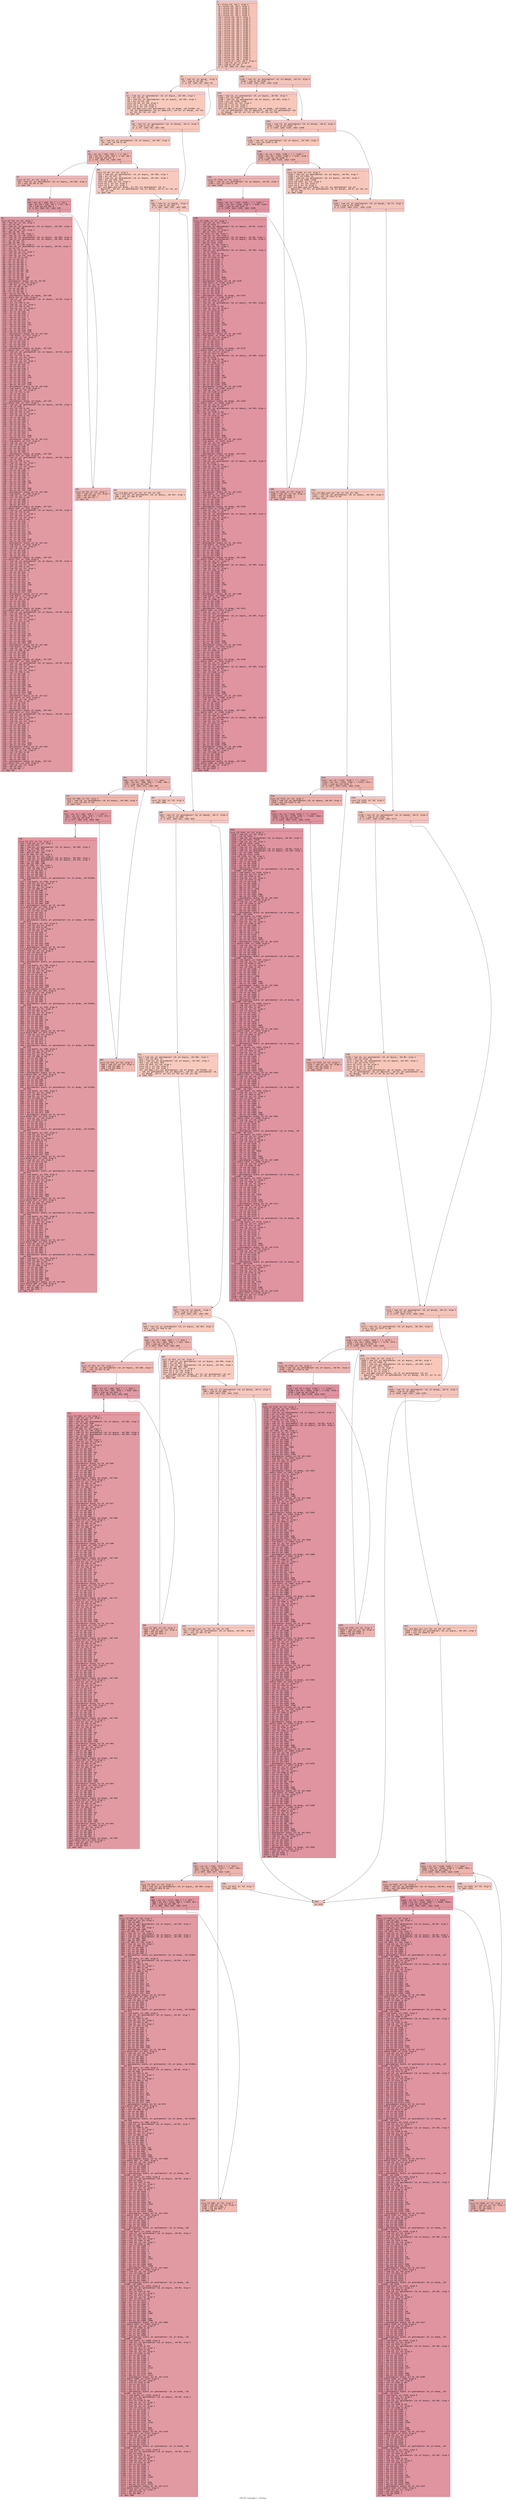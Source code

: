 digraph "CFG for 'exchange_3_' function" {
	label="CFG for 'exchange_3_' function";

	Node0x55b67c6c7770 [shape=record,color="#3d50c3ff", style=filled, fillcolor="#e8765c70" fontname="Courier",label="{2:\l|  %3 = alloca i32, i64 1, align 4\l  %4 = alloca i32, i64 1, align 4\l  %5 = alloca i32, i64 1, align 4\l  %6 = alloca i32, i64 1, align 4\l  %7 = alloca i32, i64 1, align 4\l  %8 = alloca i32, i64 1, align 4\l  %9 = alloca i32, i64 1, align 4\l  %10 = alloca i32, i64 1, align 4\l  %11 = alloca i32, i64 1, align 4\l  %12 = alloca i32, i64 1, align 4\l  %13 = alloca i32, i64 1, align 4\l  %14 = alloca i32, i64 1, align 4\l  %15 = alloca i32, i64 1, align 4\l  %16 = alloca i32, i64 1, align 4\l  %17 = alloca i32, i64 1, align 4\l  %18 = alloca i32, i64 1, align 4\l  %19 = alloca i32, i64 1, align 4\l  %20 = alloca i32, i64 1, align 4\l  %21 = alloca i32, i64 1, align 4\l  %22 = alloca i32, i64 1, align 4\l  %23 = alloca i32, i64 1, align 4\l  %24 = alloca i32, i64 1, align 4\l  %25 = alloca i32, i64 1, align 4\l  %26 = alloca i32, i64 1, align 4\l  %27 = alloca i32, i64 1, align 4\l  %28 = alloca i32, i64 1, align 4\l  %29 = alloca i32, i64 1, align 4\l  %30 = alloca i32, i64 1, align 4\l  %31 = alloca i32, i64 1, align 4\l  %32 = alloca i32, i64 1, align 4\l  %33 = alloca i32, i64 1, align 4\l  %34 = alloca [6 x i32], i64 1, align 4\l  %35 = load i32, ptr %1, align 4\l  %36 = icmp eq i32 %35, 0\l  br i1 %36, label %37, label %1184\l|{<s0>T|<s1>F}}"];
	Node0x55b67c6c7770:s0 -> Node0x55b67c6c8940[tooltip="2 -> 37\nProbability 37.50%" ];
	Node0x55b67c6c7770:s1 -> Node0x55b67c6c8990[tooltip="2 -> 1184\nProbability 62.50%" ];
	Node0x55b67c6c8940 [shape=record,color="#3d50c3ff", style=filled, fillcolor="#ec7f6370" fontname="Courier",label="{37:\l|  %38 = load i32, ptr @neigh_, align 4\l  %39 = icmp ne i32 %38, -1\l  br i1 %39, label %40, label %45\l|{<s0>T|<s1>F}}"];
	Node0x55b67c6c8940:s0 -> Node0x55b67c6c8be0[tooltip="37 -> 40\nProbability 62.50%" ];
	Node0x55b67c6c8940:s1 -> Node0x55b67c6c8c30[tooltip="37 -> 45\nProbability 37.50%" ];
	Node0x55b67c6c8be0 [shape=record,color="#3d50c3ff", style=filled, fillcolor="#ef886b70" fontname="Courier",label="{40:\l|  %41 = load i32, ptr getelementptr (i8, ptr @cgcon_, i64 100), align 4\l  %42 = mul i32 %41, 10\l  %43 = load i32, ptr getelementptr (i8, ptr @cgcon_, i64 104), align 4\l  %44 = mul i32 %42, %43\l  store i32 %44, ptr %26, align 4\l  store i32 2, ptr %25, align 4\l  store i32 0, ptr %24, align 4\l  call void @mpi_irecv_(ptr getelementptr (i8, ptr @comm_, i64 531360), ptr\l... %26, ptr getelementptr (i8, ptr @mpistuff_, i64 24), ptr @neigh_, ptr %25,\l... ptr %24, ptr %33, ptr %28)\l  br label %45\l}"];
	Node0x55b67c6c8be0 -> Node0x55b67c6c8c30[tooltip="40 -> 45\nProbability 100.00%" ];
	Node0x55b67c6c8c30 [shape=record,color="#3d50c3ff", style=filled, fillcolor="#ec7f6370" fontname="Courier",label="{45:\l|  %46 = load i32, ptr getelementptr (i8, ptr @neigh_, i64 4), align 4\l  %47 = icmp ne i32 %46, -1\l  br i1 %47, label %48, label %361\l|{<s0>T|<s1>F}}"];
	Node0x55b67c6c8c30:s0 -> Node0x55b67c6c4cf0[tooltip="45 -> 48\nProbability 62.50%" ];
	Node0x55b67c6c8c30:s1 -> Node0x55b67c6d7dc0[tooltip="45 -> 361\nProbability 37.50%" ];
	Node0x55b67c6c4cf0 [shape=record,color="#3d50c3ff", style=filled, fillcolor="#ef886b70" fontname="Courier",label="{48:\l|  %49 = load i32, ptr getelementptr (i8, ptr @cgcon_, i64 104), align 4\l  %50 = sext i32 %49 to i64\l  br label %51\l}"];
	Node0x55b67c6c4cf0 -> Node0x55b67c6d7fb0[tooltip="48 -> 51\nProbability 100.00%" ];
	Node0x55b67c6d7fb0 [shape=record,color="#3d50c3ff", style=filled, fillcolor="#d8564670" fontname="Courier",label="{51:\l|  %52 = phi i32 [ %354, %352 ], [ 1, %48 ]\l  %53 = phi i64 [ %355, %352 ], [ %50, %48 ]\l  %54 = icmp sgt i64 %53, 0\l  br i1 %54, label %55, label %356\l|{<s0>T|<s1>F}}"];
	Node0x55b67c6d7fb0:s0 -> Node0x55b67c6d83b0[tooltip="51 -> 55\nProbability 96.88%" ];
	Node0x55b67c6d7fb0:s1 -> Node0x55b67c6d8440[tooltip="51 -> 356\nProbability 3.12%" ];
	Node0x55b67c6d83b0 [shape=record,color="#3d50c3ff", style=filled, fillcolor="#dc5d4a70" fontname="Courier",label="{55:\l|  store i32 %52, ptr %32, align 4\l  %56 = load i32, ptr getelementptr (i8, ptr @cgcon_, i64 100), align 4\l  %57 = sext i32 %56 to i64\l  br label %58\l}"];
	Node0x55b67c6d83b0 -> Node0x55b67c6d8710[tooltip="55 -> 58\nProbability 100.00%" ];
	Node0x55b67c6d8710 [shape=record,color="#b70d28ff", style=filled, fillcolor="#bb1b2c70" fontname="Courier",label="{58:\l|  %59 = phi i32 [ %350, %62 ], [ 1, %55 ]\l  %60 = phi i64 [ %351, %62 ], [ %57, %55 ]\l  %61 = icmp sgt i64 %60, 0\l  br i1 %61, label %62, label %352\l|{<s0>T|<s1>F}}"];
	Node0x55b67c6d8710:s0 -> Node0x55b67c6d8800[tooltip="58 -> 62\nProbability 96.88%" ];
	Node0x55b67c6d8710:s1 -> Node0x55b67c6d8070[tooltip="58 -> 352\nProbability 3.12%" ];
	Node0x55b67c6d8800 [shape=record,color="#b70d28ff", style=filled, fillcolor="#bb1b2c70" fontname="Courier",label="{62:\l|  store i32 %59, ptr %31, align 4\l  %63 = load i32, ptr %32, align 4\l  %64 = sub i32 %63, 1\l  %65 = load i32, ptr getelementptr (i8, ptr @cgcon_, i64 100), align 4\l  %66 = mul i32 %64, %65\l  %67 = load i32, ptr %31, align 4\l  %68 = add i32 %66, %67\l  store i32 %68, ptr %29, align 4\l  %69 = load i32, ptr %29, align 4\l  %70 = load i32, ptr getelementptr (i8, ptr @cgcon_, i64 100), align 4\l  %71 = load i32, ptr getelementptr (i8, ptr @cgcon_, i64 104), align 4\l  %72 = mul i32 %70, %71\l  %73 = add i32 %69, %72\l  store i32 %73, ptr %30, align 4\l  %74 = load i32, ptr getelementptr (i8, ptr @cgcon_, i64 96), align 4\l  %75 = sub i32 %74, 1\l  %76 = sext i32 %75 to i64\l  %77 = load i32, ptr %31, align 4\l  %78 = sext i32 %77 to i64\l  %79 = load i32, ptr %32, align 4\l  %80 = sext i32 %79 to i64\l  %81 = sub nsw i64 %76, -1\l  %82 = mul nsw i64 %81, 1\l  %83 = mul nsw i64 %82, 5\l  %84 = add nsw i64 %83, 0\l  %85 = sub nsw i64 %78, -1\l  %86 = mul nsw i64 %85, 1\l  %87 = mul nsw i64 %86, 140\l  %88 = add nsw i64 %87, %84\l  %89 = sub nsw i64 %80, 1\l  %90 = mul nsw i64 %89, 1\l  %91 = mul nsw i64 %90, 6300\l  %92 = add nsw i64 %91, %88\l  %93 = getelementptr double, ptr %0, i64 %92\l  %94 = load double, ptr %93, align 8\l  %95 = load i32, ptr %29, align 4\l  %96 = sext i32 %95 to i64\l  %97 = sub nsw i64 %96, 1\l  %98 = mul nsw i64 %97, 1\l  %99 = mul nsw i64 %98, 5\l  %100 = add nsw i64 %99, 0\l  %101 = getelementptr double, ptr @comm_, i64 %100\l  store double %94, ptr %101, align 8\l  %102 = load i32, ptr getelementptr (i8, ptr @cgcon_, i64 96), align 4\l  %103 = sub i32 %102, 1\l  %104 = sext i32 %103 to i64\l  %105 = load i32, ptr %31, align 4\l  %106 = sext i32 %105 to i64\l  %107 = load i32, ptr %32, align 4\l  %108 = sext i32 %107 to i64\l  %109 = sub nsw i64 %104, -1\l  %110 = mul nsw i64 %109, 1\l  %111 = mul nsw i64 %110, 5\l  %112 = add nsw i64 %111, 1\l  %113 = sub nsw i64 %106, -1\l  %114 = mul nsw i64 %113, 1\l  %115 = mul nsw i64 %114, 140\l  %116 = add nsw i64 %115, %112\l  %117 = sub nsw i64 %108, 1\l  %118 = mul nsw i64 %117, 1\l  %119 = mul nsw i64 %118, 6300\l  %120 = add nsw i64 %119, %116\l  %121 = getelementptr double, ptr %0, i64 %120\l  %122 = load double, ptr %121, align 8\l  %123 = load i32, ptr %29, align 4\l  %124 = sext i32 %123 to i64\l  %125 = sub nsw i64 %124, 1\l  %126 = mul nsw i64 %125, 1\l  %127 = mul nsw i64 %126, 5\l  %128 = add nsw i64 %127, 1\l  %129 = getelementptr double, ptr @comm_, i64 %128\l  store double %122, ptr %129, align 8\l  %130 = load i32, ptr getelementptr (i8, ptr @cgcon_, i64 96), align 4\l  %131 = sub i32 %130, 1\l  %132 = sext i32 %131 to i64\l  %133 = load i32, ptr %31, align 4\l  %134 = sext i32 %133 to i64\l  %135 = load i32, ptr %32, align 4\l  %136 = sext i32 %135 to i64\l  %137 = sub nsw i64 %132, -1\l  %138 = mul nsw i64 %137, 1\l  %139 = mul nsw i64 %138, 5\l  %140 = add nsw i64 %139, 2\l  %141 = sub nsw i64 %134, -1\l  %142 = mul nsw i64 %141, 1\l  %143 = mul nsw i64 %142, 140\l  %144 = add nsw i64 %143, %140\l  %145 = sub nsw i64 %136, 1\l  %146 = mul nsw i64 %145, 1\l  %147 = mul nsw i64 %146, 6300\l  %148 = add nsw i64 %147, %144\l  %149 = getelementptr double, ptr %0, i64 %148\l  %150 = load double, ptr %149, align 8\l  %151 = load i32, ptr %29, align 4\l  %152 = sext i32 %151 to i64\l  %153 = sub nsw i64 %152, 1\l  %154 = mul nsw i64 %153, 1\l  %155 = mul nsw i64 %154, 5\l  %156 = add nsw i64 %155, 2\l  %157 = getelementptr double, ptr @comm_, i64 %156\l  store double %150, ptr %157, align 8\l  %158 = load i32, ptr getelementptr (i8, ptr @cgcon_, i64 96), align 4\l  %159 = sub i32 %158, 1\l  %160 = sext i32 %159 to i64\l  %161 = load i32, ptr %31, align 4\l  %162 = sext i32 %161 to i64\l  %163 = load i32, ptr %32, align 4\l  %164 = sext i32 %163 to i64\l  %165 = sub nsw i64 %160, -1\l  %166 = mul nsw i64 %165, 1\l  %167 = mul nsw i64 %166, 5\l  %168 = add nsw i64 %167, 3\l  %169 = sub nsw i64 %162, -1\l  %170 = mul nsw i64 %169, 1\l  %171 = mul nsw i64 %170, 140\l  %172 = add nsw i64 %171, %168\l  %173 = sub nsw i64 %164, 1\l  %174 = mul nsw i64 %173, 1\l  %175 = mul nsw i64 %174, 6300\l  %176 = add nsw i64 %175, %172\l  %177 = getelementptr double, ptr %0, i64 %176\l  %178 = load double, ptr %177, align 8\l  %179 = load i32, ptr %29, align 4\l  %180 = sext i32 %179 to i64\l  %181 = sub nsw i64 %180, 1\l  %182 = mul nsw i64 %181, 1\l  %183 = mul nsw i64 %182, 5\l  %184 = add nsw i64 %183, 3\l  %185 = getelementptr double, ptr @comm_, i64 %184\l  store double %178, ptr %185, align 8\l  %186 = load i32, ptr getelementptr (i8, ptr @cgcon_, i64 96), align 4\l  %187 = sub i32 %186, 1\l  %188 = sext i32 %187 to i64\l  %189 = load i32, ptr %31, align 4\l  %190 = sext i32 %189 to i64\l  %191 = load i32, ptr %32, align 4\l  %192 = sext i32 %191 to i64\l  %193 = sub nsw i64 %188, -1\l  %194 = mul nsw i64 %193, 1\l  %195 = mul nsw i64 %194, 5\l  %196 = add nsw i64 %195, 4\l  %197 = sub nsw i64 %190, -1\l  %198 = mul nsw i64 %197, 1\l  %199 = mul nsw i64 %198, 140\l  %200 = add nsw i64 %199, %196\l  %201 = sub nsw i64 %192, 1\l  %202 = mul nsw i64 %201, 1\l  %203 = mul nsw i64 %202, 6300\l  %204 = add nsw i64 %203, %200\l  %205 = getelementptr double, ptr %0, i64 %204\l  %206 = load double, ptr %205, align 8\l  %207 = load i32, ptr %29, align 4\l  %208 = sext i32 %207 to i64\l  %209 = sub nsw i64 %208, 1\l  %210 = mul nsw i64 %209, 1\l  %211 = mul nsw i64 %210, 5\l  %212 = add nsw i64 %211, 4\l  %213 = getelementptr double, ptr @comm_, i64 %212\l  store double %206, ptr %213, align 8\l  %214 = load i32, ptr getelementptr (i8, ptr @cgcon_, i64 96), align 4\l  %215 = sext i32 %214 to i64\l  %216 = load i32, ptr %31, align 4\l  %217 = sext i32 %216 to i64\l  %218 = load i32, ptr %32, align 4\l  %219 = sext i32 %218 to i64\l  %220 = sub nsw i64 %215, -1\l  %221 = mul nsw i64 %220, 1\l  %222 = mul nsw i64 %221, 5\l  %223 = add nsw i64 %222, 0\l  %224 = sub nsw i64 %217, -1\l  %225 = mul nsw i64 %224, 1\l  %226 = mul nsw i64 %225, 140\l  %227 = add nsw i64 %226, %223\l  %228 = sub nsw i64 %219, 1\l  %229 = mul nsw i64 %228, 1\l  %230 = mul nsw i64 %229, 6300\l  %231 = add nsw i64 %230, %227\l  %232 = getelementptr double, ptr %0, i64 %231\l  %233 = load double, ptr %232, align 8\l  %234 = load i32, ptr %30, align 4\l  %235 = sext i32 %234 to i64\l  %236 = sub nsw i64 %235, 1\l  %237 = mul nsw i64 %236, 1\l  %238 = mul nsw i64 %237, 5\l  %239 = add nsw i64 %238, 0\l  %240 = getelementptr double, ptr @comm_, i64 %239\l  store double %233, ptr %240, align 8\l  %241 = load i32, ptr getelementptr (i8, ptr @cgcon_, i64 96), align 4\l  %242 = sext i32 %241 to i64\l  %243 = load i32, ptr %31, align 4\l  %244 = sext i32 %243 to i64\l  %245 = load i32, ptr %32, align 4\l  %246 = sext i32 %245 to i64\l  %247 = sub nsw i64 %242, -1\l  %248 = mul nsw i64 %247, 1\l  %249 = mul nsw i64 %248, 5\l  %250 = add nsw i64 %249, 1\l  %251 = sub nsw i64 %244, -1\l  %252 = mul nsw i64 %251, 1\l  %253 = mul nsw i64 %252, 140\l  %254 = add nsw i64 %253, %250\l  %255 = sub nsw i64 %246, 1\l  %256 = mul nsw i64 %255, 1\l  %257 = mul nsw i64 %256, 6300\l  %258 = add nsw i64 %257, %254\l  %259 = getelementptr double, ptr %0, i64 %258\l  %260 = load double, ptr %259, align 8\l  %261 = load i32, ptr %30, align 4\l  %262 = sext i32 %261 to i64\l  %263 = sub nsw i64 %262, 1\l  %264 = mul nsw i64 %263, 1\l  %265 = mul nsw i64 %264, 5\l  %266 = add nsw i64 %265, 1\l  %267 = getelementptr double, ptr @comm_, i64 %266\l  store double %260, ptr %267, align 8\l  %268 = load i32, ptr getelementptr (i8, ptr @cgcon_, i64 96), align 4\l  %269 = sext i32 %268 to i64\l  %270 = load i32, ptr %31, align 4\l  %271 = sext i32 %270 to i64\l  %272 = load i32, ptr %32, align 4\l  %273 = sext i32 %272 to i64\l  %274 = sub nsw i64 %269, -1\l  %275 = mul nsw i64 %274, 1\l  %276 = mul nsw i64 %275, 5\l  %277 = add nsw i64 %276, 2\l  %278 = sub nsw i64 %271, -1\l  %279 = mul nsw i64 %278, 1\l  %280 = mul nsw i64 %279, 140\l  %281 = add nsw i64 %280, %277\l  %282 = sub nsw i64 %273, 1\l  %283 = mul nsw i64 %282, 1\l  %284 = mul nsw i64 %283, 6300\l  %285 = add nsw i64 %284, %281\l  %286 = getelementptr double, ptr %0, i64 %285\l  %287 = load double, ptr %286, align 8\l  %288 = load i32, ptr %30, align 4\l  %289 = sext i32 %288 to i64\l  %290 = sub nsw i64 %289, 1\l  %291 = mul nsw i64 %290, 1\l  %292 = mul nsw i64 %291, 5\l  %293 = add nsw i64 %292, 2\l  %294 = getelementptr double, ptr @comm_, i64 %293\l  store double %287, ptr %294, align 8\l  %295 = load i32, ptr getelementptr (i8, ptr @cgcon_, i64 96), align 4\l  %296 = sext i32 %295 to i64\l  %297 = load i32, ptr %31, align 4\l  %298 = sext i32 %297 to i64\l  %299 = load i32, ptr %32, align 4\l  %300 = sext i32 %299 to i64\l  %301 = sub nsw i64 %296, -1\l  %302 = mul nsw i64 %301, 1\l  %303 = mul nsw i64 %302, 5\l  %304 = add nsw i64 %303, 3\l  %305 = sub nsw i64 %298, -1\l  %306 = mul nsw i64 %305, 1\l  %307 = mul nsw i64 %306, 140\l  %308 = add nsw i64 %307, %304\l  %309 = sub nsw i64 %300, 1\l  %310 = mul nsw i64 %309, 1\l  %311 = mul nsw i64 %310, 6300\l  %312 = add nsw i64 %311, %308\l  %313 = getelementptr double, ptr %0, i64 %312\l  %314 = load double, ptr %313, align 8\l  %315 = load i32, ptr %30, align 4\l  %316 = sext i32 %315 to i64\l  %317 = sub nsw i64 %316, 1\l  %318 = mul nsw i64 %317, 1\l  %319 = mul nsw i64 %318, 5\l  %320 = add nsw i64 %319, 3\l  %321 = getelementptr double, ptr @comm_, i64 %320\l  store double %314, ptr %321, align 8\l  %322 = load i32, ptr getelementptr (i8, ptr @cgcon_, i64 96), align 4\l  %323 = sext i32 %322 to i64\l  %324 = load i32, ptr %31, align 4\l  %325 = sext i32 %324 to i64\l  %326 = load i32, ptr %32, align 4\l  %327 = sext i32 %326 to i64\l  %328 = sub nsw i64 %323, -1\l  %329 = mul nsw i64 %328, 1\l  %330 = mul nsw i64 %329, 5\l  %331 = add nsw i64 %330, 4\l  %332 = sub nsw i64 %325, -1\l  %333 = mul nsw i64 %332, 1\l  %334 = mul nsw i64 %333, 140\l  %335 = add nsw i64 %334, %331\l  %336 = sub nsw i64 %327, 1\l  %337 = mul nsw i64 %336, 1\l  %338 = mul nsw i64 %337, 6300\l  %339 = add nsw i64 %338, %335\l  %340 = getelementptr double, ptr %0, i64 %339\l  %341 = load double, ptr %340, align 8\l  %342 = load i32, ptr %30, align 4\l  %343 = sext i32 %342 to i64\l  %344 = sub nsw i64 %343, 1\l  %345 = mul nsw i64 %344, 1\l  %346 = mul nsw i64 %345, 5\l  %347 = add nsw i64 %346, 4\l  %348 = getelementptr double, ptr @comm_, i64 %347\l  store double %341, ptr %348, align 8\l  %349 = load i32, ptr %31, align 4\l  %350 = add i32 %349, 1\l  %351 = sub i64 %60, 1\l  br label %58\l}"];
	Node0x55b67c6d8800 -> Node0x55b67c6d8710[tooltip="62 -> 58\nProbability 100.00%" ];
	Node0x55b67c6d8070 [shape=record,color="#3d50c3ff", style=filled, fillcolor="#dc5d4a70" fontname="Courier",label="{352:\l|  store i32 %59, ptr %31, align 4\l  %353 = load i32, ptr %32, align 4\l  %354 = add i32 %353, 1\l  %355 = sub i64 %53, 1\l  br label %51\l}"];
	Node0x55b67c6d8070 -> Node0x55b67c6d7fb0[tooltip="352 -> 51\nProbability 100.00%" ];
	Node0x55b67c6d8440 [shape=record,color="#3d50c3ff", style=filled, fillcolor="#ef886b70" fontname="Courier",label="{356:\l|  store i32 %52, ptr %32, align 4\l  %357 = load i32, ptr getelementptr (i8, ptr @cgcon_, i64 100), align 4\l  %358 = mul i32 %357, 10\l  %359 = load i32, ptr getelementptr (i8, ptr @cgcon_, i64 104), align 4\l  %360 = mul i32 %358, %359\l  store i32 %360, ptr %23, align 4\l  store i32 2, ptr %22, align 4\l  store i32 0, ptr %21, align 4\l  call void @mpi_send_(ptr @comm_, ptr %23, ptr getelementptr (i8, ptr\l... @mpistuff_, i64 24), ptr getelementptr (i8, ptr @neigh_, i64 4), ptr %22, ptr\l... %21, ptr %28)\l  br label %361\l}"];
	Node0x55b67c6d8440 -> Node0x55b67c6d7dc0[tooltip="356 -> 361\nProbability 100.00%" ];
	Node0x55b67c6d7dc0 [shape=record,color="#3d50c3ff", style=filled, fillcolor="#ec7f6370" fontname="Courier",label="{361:\l|  %362 = load i32, ptr @neigh_, align 4\l  %363 = icmp ne i32 %362, -1\l  br i1 %363, label %364, label %608\l|{<s0>T|<s1>F}}"];
	Node0x55b67c6d7dc0:s0 -> Node0x55b67c6e54b0[tooltip="361 -> 364\nProbability 62.50%" ];
	Node0x55b67c6d7dc0:s1 -> Node0x55b67c6e5500[tooltip="361 -> 608\nProbability 37.50%" ];
	Node0x55b67c6e54b0 [shape=record,color="#3d50c3ff", style=filled, fillcolor="#ef886b70" fontname="Courier",label="{364:\l|  call void @mpi_wait_(ptr %33, ptr %34, ptr %28)\l  %365 = load i32, ptr getelementptr (i8, ptr @cgcon_, i64 104), align 4\l  %366 = sext i32 %365 to i64\l  br label %367\l}"];
	Node0x55b67c6e54b0 -> Node0x55b67c6e5820[tooltip="364 -> 367\nProbability 100.00%" ];
	Node0x55b67c6e5820 [shape=record,color="#3d50c3ff", style=filled, fillcolor="#d8564670" fontname="Courier",label="{367:\l|  %368 = phi i32 [ %605, %603 ], [ 1, %364 ]\l  %369 = phi i64 [ %606, %603 ], [ %366, %364 ]\l  %370 = icmp sgt i64 %369, 0\l  br i1 %370, label %371, label %607\l|{<s0>T|<s1>F}}"];
	Node0x55b67c6e5820:s0 -> Node0x55b67c6e5b40[tooltip="367 -> 371\nProbability 96.88%" ];
	Node0x55b67c6e5820:s1 -> Node0x55b67c6e5b90[tooltip="367 -> 607\nProbability 3.12%" ];
	Node0x55b67c6e5b40 [shape=record,color="#3d50c3ff", style=filled, fillcolor="#dc5d4a70" fontname="Courier",label="{371:\l|  store i32 %368, ptr %32, align 4\l  %372 = load i32, ptr getelementptr (i8, ptr @cgcon_, i64 100), align 4\l  %373 = sext i32 %372 to i64\l  br label %374\l}"];
	Node0x55b67c6e5b40 -> Node0x55b67c6e5e20[tooltip="371 -> 374\nProbability 100.00%" ];
	Node0x55b67c6e5e20 [shape=record,color="#b70d28ff", style=filled, fillcolor="#bb1b2c70" fontname="Courier",label="{374:\l|  %375 = phi i32 [ %601, %378 ], [ 1, %371 ]\l  %376 = phi i64 [ %602, %378 ], [ %373, %371 ]\l  %377 = icmp sgt i64 %376, 0\l  br i1 %377, label %378, label %603\l|{<s0>T|<s1>F}}"];
	Node0x55b67c6e5e20:s0 -> Node0x55b67c6e5ee0[tooltip="374 -> 378\nProbability 96.88%" ];
	Node0x55b67c6e5e20:s1 -> Node0x55b67c6e58e0[tooltip="374 -> 603\nProbability 3.12%" ];
	Node0x55b67c6e5ee0 [shape=record,color="#b70d28ff", style=filled, fillcolor="#bb1b2c70" fontname="Courier",label="{378:\l|  store i32 %375, ptr %31, align 4\l  %379 = load i32, ptr %32, align 4\l  %380 = sub i32 %379, 1\l  %381 = load i32, ptr getelementptr (i8, ptr @cgcon_, i64 100), align 4\l  %382 = mul i32 %380, %381\l  %383 = load i32, ptr %31, align 4\l  %384 = add i32 %382, %383\l  store i32 %384, ptr %29, align 4\l  %385 = load i32, ptr %29, align 4\l  %386 = load i32, ptr getelementptr (i8, ptr @cgcon_, i64 100), align 4\l  %387 = load i32, ptr getelementptr (i8, ptr @cgcon_, i64 104), align 4\l  %388 = mul i32 %386, %387\l  %389 = add i32 %385, %388\l  store i32 %389, ptr %30, align 4\l  %390 = load i32, ptr %29, align 4\l  %391 = sext i32 %390 to i64\l  %392 = sub nsw i64 %391, 1\l  %393 = mul nsw i64 %392, 1\l  %394 = mul nsw i64 %393, 5\l  %395 = add nsw i64 %394, 0\l  %396 = getelementptr double, ptr getelementptr (i8, ptr @comm_, i64 531360),\l... i64 %395\l  %397 = load double, ptr %396, align 8\l  %398 = load i32, ptr %31, align 4\l  %399 = sext i32 %398 to i64\l  %400 = load i32, ptr %32, align 4\l  %401 = sext i32 %400 to i64\l  %402 = sub nsw i64 %399, -1\l  %403 = mul nsw i64 %402, 1\l  %404 = mul nsw i64 %403, 140\l  %405 = add nsw i64 %404, 0\l  %406 = sub nsw i64 %401, 1\l  %407 = mul nsw i64 %406, 1\l  %408 = mul nsw i64 %407, 6300\l  %409 = add nsw i64 %408, %405\l  %410 = getelementptr double, ptr %0, i64 %409\l  store double %397, ptr %410, align 8\l  %411 = load i32, ptr %29, align 4\l  %412 = sext i32 %411 to i64\l  %413 = sub nsw i64 %412, 1\l  %414 = mul nsw i64 %413, 1\l  %415 = mul nsw i64 %414, 5\l  %416 = add nsw i64 %415, 1\l  %417 = getelementptr double, ptr getelementptr (i8, ptr @comm_, i64 531360),\l... i64 %416\l  %418 = load double, ptr %417, align 8\l  %419 = load i32, ptr %31, align 4\l  %420 = sext i32 %419 to i64\l  %421 = load i32, ptr %32, align 4\l  %422 = sext i32 %421 to i64\l  %423 = sub nsw i64 %420, -1\l  %424 = mul nsw i64 %423, 1\l  %425 = mul nsw i64 %424, 140\l  %426 = add nsw i64 %425, 1\l  %427 = sub nsw i64 %422, 1\l  %428 = mul nsw i64 %427, 1\l  %429 = mul nsw i64 %428, 6300\l  %430 = add nsw i64 %429, %426\l  %431 = getelementptr double, ptr %0, i64 %430\l  store double %418, ptr %431, align 8\l  %432 = load i32, ptr %29, align 4\l  %433 = sext i32 %432 to i64\l  %434 = sub nsw i64 %433, 1\l  %435 = mul nsw i64 %434, 1\l  %436 = mul nsw i64 %435, 5\l  %437 = add nsw i64 %436, 2\l  %438 = getelementptr double, ptr getelementptr (i8, ptr @comm_, i64 531360),\l... i64 %437\l  %439 = load double, ptr %438, align 8\l  %440 = load i32, ptr %31, align 4\l  %441 = sext i32 %440 to i64\l  %442 = load i32, ptr %32, align 4\l  %443 = sext i32 %442 to i64\l  %444 = sub nsw i64 %441, -1\l  %445 = mul nsw i64 %444, 1\l  %446 = mul nsw i64 %445, 140\l  %447 = add nsw i64 %446, 2\l  %448 = sub nsw i64 %443, 1\l  %449 = mul nsw i64 %448, 1\l  %450 = mul nsw i64 %449, 6300\l  %451 = add nsw i64 %450, %447\l  %452 = getelementptr double, ptr %0, i64 %451\l  store double %439, ptr %452, align 8\l  %453 = load i32, ptr %29, align 4\l  %454 = sext i32 %453 to i64\l  %455 = sub nsw i64 %454, 1\l  %456 = mul nsw i64 %455, 1\l  %457 = mul nsw i64 %456, 5\l  %458 = add nsw i64 %457, 3\l  %459 = getelementptr double, ptr getelementptr (i8, ptr @comm_, i64 531360),\l... i64 %458\l  %460 = load double, ptr %459, align 8\l  %461 = load i32, ptr %31, align 4\l  %462 = sext i32 %461 to i64\l  %463 = load i32, ptr %32, align 4\l  %464 = sext i32 %463 to i64\l  %465 = sub nsw i64 %462, -1\l  %466 = mul nsw i64 %465, 1\l  %467 = mul nsw i64 %466, 140\l  %468 = add nsw i64 %467, 3\l  %469 = sub nsw i64 %464, 1\l  %470 = mul nsw i64 %469, 1\l  %471 = mul nsw i64 %470, 6300\l  %472 = add nsw i64 %471, %468\l  %473 = getelementptr double, ptr %0, i64 %472\l  store double %460, ptr %473, align 8\l  %474 = load i32, ptr %29, align 4\l  %475 = sext i32 %474 to i64\l  %476 = sub nsw i64 %475, 1\l  %477 = mul nsw i64 %476, 1\l  %478 = mul nsw i64 %477, 5\l  %479 = add nsw i64 %478, 4\l  %480 = getelementptr double, ptr getelementptr (i8, ptr @comm_, i64 531360),\l... i64 %479\l  %481 = load double, ptr %480, align 8\l  %482 = load i32, ptr %31, align 4\l  %483 = sext i32 %482 to i64\l  %484 = load i32, ptr %32, align 4\l  %485 = sext i32 %484 to i64\l  %486 = sub nsw i64 %483, -1\l  %487 = mul nsw i64 %486, 1\l  %488 = mul nsw i64 %487, 140\l  %489 = add nsw i64 %488, 4\l  %490 = sub nsw i64 %485, 1\l  %491 = mul nsw i64 %490, 1\l  %492 = mul nsw i64 %491, 6300\l  %493 = add nsw i64 %492, %489\l  %494 = getelementptr double, ptr %0, i64 %493\l  store double %481, ptr %494, align 8\l  %495 = load i32, ptr %30, align 4\l  %496 = sext i32 %495 to i64\l  %497 = sub nsw i64 %496, 1\l  %498 = mul nsw i64 %497, 1\l  %499 = mul nsw i64 %498, 5\l  %500 = add nsw i64 %499, 0\l  %501 = getelementptr double, ptr getelementptr (i8, ptr @comm_, i64 531360),\l... i64 %500\l  %502 = load double, ptr %501, align 8\l  %503 = load i32, ptr %31, align 4\l  %504 = sext i32 %503 to i64\l  %505 = load i32, ptr %32, align 4\l  %506 = sext i32 %505 to i64\l  %507 = sub nsw i64 %504, -1\l  %508 = mul nsw i64 %507, 1\l  %509 = mul nsw i64 %508, 140\l  %510 = add nsw i64 %509, 5\l  %511 = sub nsw i64 %506, 1\l  %512 = mul nsw i64 %511, 1\l  %513 = mul nsw i64 %512, 6300\l  %514 = add nsw i64 %513, %510\l  %515 = getelementptr double, ptr %0, i64 %514\l  store double %502, ptr %515, align 8\l  %516 = load i32, ptr %30, align 4\l  %517 = sext i32 %516 to i64\l  %518 = sub nsw i64 %517, 1\l  %519 = mul nsw i64 %518, 1\l  %520 = mul nsw i64 %519, 5\l  %521 = add nsw i64 %520, 1\l  %522 = getelementptr double, ptr getelementptr (i8, ptr @comm_, i64 531360),\l... i64 %521\l  %523 = load double, ptr %522, align 8\l  %524 = load i32, ptr %31, align 4\l  %525 = sext i32 %524 to i64\l  %526 = load i32, ptr %32, align 4\l  %527 = sext i32 %526 to i64\l  %528 = sub nsw i64 %525, -1\l  %529 = mul nsw i64 %528, 1\l  %530 = mul nsw i64 %529, 140\l  %531 = add nsw i64 %530, 6\l  %532 = sub nsw i64 %527, 1\l  %533 = mul nsw i64 %532, 1\l  %534 = mul nsw i64 %533, 6300\l  %535 = add nsw i64 %534, %531\l  %536 = getelementptr double, ptr %0, i64 %535\l  store double %523, ptr %536, align 8\l  %537 = load i32, ptr %30, align 4\l  %538 = sext i32 %537 to i64\l  %539 = sub nsw i64 %538, 1\l  %540 = mul nsw i64 %539, 1\l  %541 = mul nsw i64 %540, 5\l  %542 = add nsw i64 %541, 2\l  %543 = getelementptr double, ptr getelementptr (i8, ptr @comm_, i64 531360),\l... i64 %542\l  %544 = load double, ptr %543, align 8\l  %545 = load i32, ptr %31, align 4\l  %546 = sext i32 %545 to i64\l  %547 = load i32, ptr %32, align 4\l  %548 = sext i32 %547 to i64\l  %549 = sub nsw i64 %546, -1\l  %550 = mul nsw i64 %549, 1\l  %551 = mul nsw i64 %550, 140\l  %552 = add nsw i64 %551, 7\l  %553 = sub nsw i64 %548, 1\l  %554 = mul nsw i64 %553, 1\l  %555 = mul nsw i64 %554, 6300\l  %556 = add nsw i64 %555, %552\l  %557 = getelementptr double, ptr %0, i64 %556\l  store double %544, ptr %557, align 8\l  %558 = load i32, ptr %30, align 4\l  %559 = sext i32 %558 to i64\l  %560 = sub nsw i64 %559, 1\l  %561 = mul nsw i64 %560, 1\l  %562 = mul nsw i64 %561, 5\l  %563 = add nsw i64 %562, 3\l  %564 = getelementptr double, ptr getelementptr (i8, ptr @comm_, i64 531360),\l... i64 %563\l  %565 = load double, ptr %564, align 8\l  %566 = load i32, ptr %31, align 4\l  %567 = sext i32 %566 to i64\l  %568 = load i32, ptr %32, align 4\l  %569 = sext i32 %568 to i64\l  %570 = sub nsw i64 %567, -1\l  %571 = mul nsw i64 %570, 1\l  %572 = mul nsw i64 %571, 140\l  %573 = add nsw i64 %572, 8\l  %574 = sub nsw i64 %569, 1\l  %575 = mul nsw i64 %574, 1\l  %576 = mul nsw i64 %575, 6300\l  %577 = add nsw i64 %576, %573\l  %578 = getelementptr double, ptr %0, i64 %577\l  store double %565, ptr %578, align 8\l  %579 = load i32, ptr %30, align 4\l  %580 = sext i32 %579 to i64\l  %581 = sub nsw i64 %580, 1\l  %582 = mul nsw i64 %581, 1\l  %583 = mul nsw i64 %582, 5\l  %584 = add nsw i64 %583, 4\l  %585 = getelementptr double, ptr getelementptr (i8, ptr @comm_, i64 531360),\l... i64 %584\l  %586 = load double, ptr %585, align 8\l  %587 = load i32, ptr %31, align 4\l  %588 = sext i32 %587 to i64\l  %589 = load i32, ptr %32, align 4\l  %590 = sext i32 %589 to i64\l  %591 = sub nsw i64 %588, -1\l  %592 = mul nsw i64 %591, 1\l  %593 = mul nsw i64 %592, 140\l  %594 = add nsw i64 %593, 9\l  %595 = sub nsw i64 %590, 1\l  %596 = mul nsw i64 %595, 1\l  %597 = mul nsw i64 %596, 6300\l  %598 = add nsw i64 %597, %594\l  %599 = getelementptr double, ptr %0, i64 %598\l  store double %586, ptr %599, align 8\l  %600 = load i32, ptr %31, align 4\l  %601 = add i32 %600, 1\l  %602 = sub i64 %376, 1\l  br label %374\l}"];
	Node0x55b67c6e5ee0 -> Node0x55b67c6e5e20[tooltip="378 -> 374\nProbability 100.00%" ];
	Node0x55b67c6e58e0 [shape=record,color="#3d50c3ff", style=filled, fillcolor="#dc5d4a70" fontname="Courier",label="{603:\l|  store i32 %375, ptr %31, align 4\l  %604 = load i32, ptr %32, align 4\l  %605 = add i32 %604, 1\l  %606 = sub i64 %369, 1\l  br label %367\l}"];
	Node0x55b67c6e58e0 -> Node0x55b67c6e5820[tooltip="603 -> 367\nProbability 100.00%" ];
	Node0x55b67c6e5b90 [shape=record,color="#3d50c3ff", style=filled, fillcolor="#ef886b70" fontname="Courier",label="{607:\l|  store i32 %368, ptr %32, align 4\l  br label %608\l}"];
	Node0x55b67c6e5b90 -> Node0x55b67c6e5500[tooltip="607 -> 608\nProbability 100.00%" ];
	Node0x55b67c6e5500 [shape=record,color="#3d50c3ff", style=filled, fillcolor="#ec7f6370" fontname="Courier",label="{608:\l|  %609 = load i32, ptr getelementptr (i8, ptr @neigh_, i64 4), align 4\l  %610 = icmp ne i32 %609, -1\l  br i1 %610, label %611, label %616\l|{<s0>T|<s1>F}}"];
	Node0x55b67c6e5500:s0 -> Node0x55b67c6f08e0[tooltip="608 -> 611\nProbability 62.50%" ];
	Node0x55b67c6e5500:s1 -> Node0x55b67c6f0930[tooltip="608 -> 616\nProbability 37.50%" ];
	Node0x55b67c6f08e0 [shape=record,color="#3d50c3ff", style=filled, fillcolor="#ef886b70" fontname="Courier",label="{611:\l|  %612 = load i32, ptr getelementptr (i8, ptr @cgcon_, i64 100), align 4\l  %613 = mul i32 %612, 10\l  %614 = load i32, ptr getelementptr (i8, ptr @cgcon_, i64 104), align 4\l  %615 = mul i32 %613, %614\l  store i32 %615, ptr %20, align 4\l  store i32 1, ptr %19, align 4\l  store i32 0, ptr %18, align 4\l  call void @mpi_irecv_(ptr getelementptr (i8, ptr @comm_, i64 531360), ptr\l... %20, ptr getelementptr (i8, ptr @mpistuff_, i64 24), ptr getelementptr (i8,\l... ptr @neigh_, i64 4), ptr %19, ptr %18, ptr %33, ptr %28)\l  br label %616\l}"];
	Node0x55b67c6f08e0 -> Node0x55b67c6f0930[tooltip="611 -> 616\nProbability 100.00%" ];
	Node0x55b67c6f0930 [shape=record,color="#3d50c3ff", style=filled, fillcolor="#ec7f6370" fontname="Courier",label="{616:\l|  %617 = load i32, ptr @neigh_, align 4\l  %618 = icmp ne i32 %617, -1\l  br i1 %618, label %619, label %867\l|{<s0>T|<s1>F}}"];
	Node0x55b67c6f0930:s0 -> Node0x55b67c6f1180[tooltip="616 -> 619\nProbability 62.50%" ];
	Node0x55b67c6f0930:s1 -> Node0x55b67c6f11d0[tooltip="616 -> 867\nProbability 37.50%" ];
	Node0x55b67c6f1180 [shape=record,color="#3d50c3ff", style=filled, fillcolor="#ef886b70" fontname="Courier",label="{619:\l|  %620 = load i32, ptr getelementptr (i8, ptr @cgcon_, i64 104), align 4\l  %621 = sext i32 %620 to i64\l  br label %622\l}"];
	Node0x55b67c6f1180 -> Node0x55b67c6f13c0[tooltip="619 -> 622\nProbability 100.00%" ];
	Node0x55b67c6f13c0 [shape=record,color="#3d50c3ff", style=filled, fillcolor="#d8564670" fontname="Courier",label="{622:\l|  %623 = phi i32 [ %860, %858 ], [ 1, %619 ]\l  %624 = phi i64 [ %861, %858 ], [ %621, %619 ]\l  %625 = icmp sgt i64 %624, 0\l  br i1 %625, label %626, label %862\l|{<s0>T|<s1>F}}"];
	Node0x55b67c6f13c0:s0 -> Node0x55b67c6f16e0[tooltip="622 -> 626\nProbability 96.88%" ];
	Node0x55b67c6f13c0:s1 -> Node0x55b67c6f1730[tooltip="622 -> 862\nProbability 3.12%" ];
	Node0x55b67c6f16e0 [shape=record,color="#3d50c3ff", style=filled, fillcolor="#dc5d4a70" fontname="Courier",label="{626:\l|  store i32 %623, ptr %32, align 4\l  %627 = load i32, ptr getelementptr (i8, ptr @cgcon_, i64 100), align 4\l  %628 = sext i32 %627 to i64\l  br label %629\l}"];
	Node0x55b67c6f16e0 -> Node0x55b67c6f19c0[tooltip="626 -> 629\nProbability 100.00%" ];
	Node0x55b67c6f19c0 [shape=record,color="#b70d28ff", style=filled, fillcolor="#bb1b2c70" fontname="Courier",label="{629:\l|  %630 = phi i32 [ %856, %633 ], [ 1, %626 ]\l  %631 = phi i64 [ %857, %633 ], [ %628, %626 ]\l  %632 = icmp sgt i64 %631, 0\l  br i1 %632, label %633, label %858\l|{<s0>T|<s1>F}}"];
	Node0x55b67c6f19c0:s0 -> Node0x55b67c6f1a80[tooltip="629 -> 633\nProbability 96.88%" ];
	Node0x55b67c6f19c0:s1 -> Node0x55b67c6f1480[tooltip="629 -> 858\nProbability 3.12%" ];
	Node0x55b67c6f1a80 [shape=record,color="#b70d28ff", style=filled, fillcolor="#bb1b2c70" fontname="Courier",label="{633:\l|  store i32 %630, ptr %31, align 4\l  %634 = load i32, ptr %32, align 4\l  %635 = sub i32 %634, 1\l  %636 = load i32, ptr getelementptr (i8, ptr @cgcon_, i64 100), align 4\l  %637 = mul i32 %635, %636\l  %638 = load i32, ptr %31, align 4\l  %639 = add i32 %637, %638\l  store i32 %639, ptr %29, align 4\l  %640 = load i32, ptr %29, align 4\l  %641 = load i32, ptr getelementptr (i8, ptr @cgcon_, i64 100), align 4\l  %642 = load i32, ptr getelementptr (i8, ptr @cgcon_, i64 104), align 4\l  %643 = mul i32 %641, %642\l  %644 = add i32 %640, %643\l  store i32 %644, ptr %30, align 4\l  %645 = load i32, ptr %31, align 4\l  %646 = sext i32 %645 to i64\l  %647 = load i32, ptr %32, align 4\l  %648 = sext i32 %647 to i64\l  %649 = sub nsw i64 %646, -1\l  %650 = mul nsw i64 %649, 1\l  %651 = mul nsw i64 %650, 140\l  %652 = add nsw i64 %651, 15\l  %653 = sub nsw i64 %648, 1\l  %654 = mul nsw i64 %653, 1\l  %655 = mul nsw i64 %654, 6300\l  %656 = add nsw i64 %655, %652\l  %657 = getelementptr double, ptr %0, i64 %656\l  %658 = load double, ptr %657, align 8\l  %659 = load i32, ptr %29, align 4\l  %660 = sext i32 %659 to i64\l  %661 = sub nsw i64 %660, 1\l  %662 = mul nsw i64 %661, 1\l  %663 = mul nsw i64 %662, 5\l  %664 = add nsw i64 %663, 0\l  %665 = getelementptr double, ptr @comm_, i64 %664\l  store double %658, ptr %665, align 8\l  %666 = load i32, ptr %31, align 4\l  %667 = sext i32 %666 to i64\l  %668 = load i32, ptr %32, align 4\l  %669 = sext i32 %668 to i64\l  %670 = sub nsw i64 %667, -1\l  %671 = mul nsw i64 %670, 1\l  %672 = mul nsw i64 %671, 140\l  %673 = add nsw i64 %672, 16\l  %674 = sub nsw i64 %669, 1\l  %675 = mul nsw i64 %674, 1\l  %676 = mul nsw i64 %675, 6300\l  %677 = add nsw i64 %676, %673\l  %678 = getelementptr double, ptr %0, i64 %677\l  %679 = load double, ptr %678, align 8\l  %680 = load i32, ptr %29, align 4\l  %681 = sext i32 %680 to i64\l  %682 = sub nsw i64 %681, 1\l  %683 = mul nsw i64 %682, 1\l  %684 = mul nsw i64 %683, 5\l  %685 = add nsw i64 %684, 1\l  %686 = getelementptr double, ptr @comm_, i64 %685\l  store double %679, ptr %686, align 8\l  %687 = load i32, ptr %31, align 4\l  %688 = sext i32 %687 to i64\l  %689 = load i32, ptr %32, align 4\l  %690 = sext i32 %689 to i64\l  %691 = sub nsw i64 %688, -1\l  %692 = mul nsw i64 %691, 1\l  %693 = mul nsw i64 %692, 140\l  %694 = add nsw i64 %693, 17\l  %695 = sub nsw i64 %690, 1\l  %696 = mul nsw i64 %695, 1\l  %697 = mul nsw i64 %696, 6300\l  %698 = add nsw i64 %697, %694\l  %699 = getelementptr double, ptr %0, i64 %698\l  %700 = load double, ptr %699, align 8\l  %701 = load i32, ptr %29, align 4\l  %702 = sext i32 %701 to i64\l  %703 = sub nsw i64 %702, 1\l  %704 = mul nsw i64 %703, 1\l  %705 = mul nsw i64 %704, 5\l  %706 = add nsw i64 %705, 2\l  %707 = getelementptr double, ptr @comm_, i64 %706\l  store double %700, ptr %707, align 8\l  %708 = load i32, ptr %31, align 4\l  %709 = sext i32 %708 to i64\l  %710 = load i32, ptr %32, align 4\l  %711 = sext i32 %710 to i64\l  %712 = sub nsw i64 %709, -1\l  %713 = mul nsw i64 %712, 1\l  %714 = mul nsw i64 %713, 140\l  %715 = add nsw i64 %714, 18\l  %716 = sub nsw i64 %711, 1\l  %717 = mul nsw i64 %716, 1\l  %718 = mul nsw i64 %717, 6300\l  %719 = add nsw i64 %718, %715\l  %720 = getelementptr double, ptr %0, i64 %719\l  %721 = load double, ptr %720, align 8\l  %722 = load i32, ptr %29, align 4\l  %723 = sext i32 %722 to i64\l  %724 = sub nsw i64 %723, 1\l  %725 = mul nsw i64 %724, 1\l  %726 = mul nsw i64 %725, 5\l  %727 = add nsw i64 %726, 3\l  %728 = getelementptr double, ptr @comm_, i64 %727\l  store double %721, ptr %728, align 8\l  %729 = load i32, ptr %31, align 4\l  %730 = sext i32 %729 to i64\l  %731 = load i32, ptr %32, align 4\l  %732 = sext i32 %731 to i64\l  %733 = sub nsw i64 %730, -1\l  %734 = mul nsw i64 %733, 1\l  %735 = mul nsw i64 %734, 140\l  %736 = add nsw i64 %735, 19\l  %737 = sub nsw i64 %732, 1\l  %738 = mul nsw i64 %737, 1\l  %739 = mul nsw i64 %738, 6300\l  %740 = add nsw i64 %739, %736\l  %741 = getelementptr double, ptr %0, i64 %740\l  %742 = load double, ptr %741, align 8\l  %743 = load i32, ptr %29, align 4\l  %744 = sext i32 %743 to i64\l  %745 = sub nsw i64 %744, 1\l  %746 = mul nsw i64 %745, 1\l  %747 = mul nsw i64 %746, 5\l  %748 = add nsw i64 %747, 4\l  %749 = getelementptr double, ptr @comm_, i64 %748\l  store double %742, ptr %749, align 8\l  %750 = load i32, ptr %31, align 4\l  %751 = sext i32 %750 to i64\l  %752 = load i32, ptr %32, align 4\l  %753 = sext i32 %752 to i64\l  %754 = sub nsw i64 %751, -1\l  %755 = mul nsw i64 %754, 1\l  %756 = mul nsw i64 %755, 140\l  %757 = add nsw i64 %756, 10\l  %758 = sub nsw i64 %753, 1\l  %759 = mul nsw i64 %758, 1\l  %760 = mul nsw i64 %759, 6300\l  %761 = add nsw i64 %760, %757\l  %762 = getelementptr double, ptr %0, i64 %761\l  %763 = load double, ptr %762, align 8\l  %764 = load i32, ptr %30, align 4\l  %765 = sext i32 %764 to i64\l  %766 = sub nsw i64 %765, 1\l  %767 = mul nsw i64 %766, 1\l  %768 = mul nsw i64 %767, 5\l  %769 = add nsw i64 %768, 0\l  %770 = getelementptr double, ptr @comm_, i64 %769\l  store double %763, ptr %770, align 8\l  %771 = load i32, ptr %31, align 4\l  %772 = sext i32 %771 to i64\l  %773 = load i32, ptr %32, align 4\l  %774 = sext i32 %773 to i64\l  %775 = sub nsw i64 %772, -1\l  %776 = mul nsw i64 %775, 1\l  %777 = mul nsw i64 %776, 140\l  %778 = add nsw i64 %777, 11\l  %779 = sub nsw i64 %774, 1\l  %780 = mul nsw i64 %779, 1\l  %781 = mul nsw i64 %780, 6300\l  %782 = add nsw i64 %781, %778\l  %783 = getelementptr double, ptr %0, i64 %782\l  %784 = load double, ptr %783, align 8\l  %785 = load i32, ptr %30, align 4\l  %786 = sext i32 %785 to i64\l  %787 = sub nsw i64 %786, 1\l  %788 = mul nsw i64 %787, 1\l  %789 = mul nsw i64 %788, 5\l  %790 = add nsw i64 %789, 1\l  %791 = getelementptr double, ptr @comm_, i64 %790\l  store double %784, ptr %791, align 8\l  %792 = load i32, ptr %31, align 4\l  %793 = sext i32 %792 to i64\l  %794 = load i32, ptr %32, align 4\l  %795 = sext i32 %794 to i64\l  %796 = sub nsw i64 %793, -1\l  %797 = mul nsw i64 %796, 1\l  %798 = mul nsw i64 %797, 140\l  %799 = add nsw i64 %798, 12\l  %800 = sub nsw i64 %795, 1\l  %801 = mul nsw i64 %800, 1\l  %802 = mul nsw i64 %801, 6300\l  %803 = add nsw i64 %802, %799\l  %804 = getelementptr double, ptr %0, i64 %803\l  %805 = load double, ptr %804, align 8\l  %806 = load i32, ptr %30, align 4\l  %807 = sext i32 %806 to i64\l  %808 = sub nsw i64 %807, 1\l  %809 = mul nsw i64 %808, 1\l  %810 = mul nsw i64 %809, 5\l  %811 = add nsw i64 %810, 2\l  %812 = getelementptr double, ptr @comm_, i64 %811\l  store double %805, ptr %812, align 8\l  %813 = load i32, ptr %31, align 4\l  %814 = sext i32 %813 to i64\l  %815 = load i32, ptr %32, align 4\l  %816 = sext i32 %815 to i64\l  %817 = sub nsw i64 %814, -1\l  %818 = mul nsw i64 %817, 1\l  %819 = mul nsw i64 %818, 140\l  %820 = add nsw i64 %819, 13\l  %821 = sub nsw i64 %816, 1\l  %822 = mul nsw i64 %821, 1\l  %823 = mul nsw i64 %822, 6300\l  %824 = add nsw i64 %823, %820\l  %825 = getelementptr double, ptr %0, i64 %824\l  %826 = load double, ptr %825, align 8\l  %827 = load i32, ptr %30, align 4\l  %828 = sext i32 %827 to i64\l  %829 = sub nsw i64 %828, 1\l  %830 = mul nsw i64 %829, 1\l  %831 = mul nsw i64 %830, 5\l  %832 = add nsw i64 %831, 3\l  %833 = getelementptr double, ptr @comm_, i64 %832\l  store double %826, ptr %833, align 8\l  %834 = load i32, ptr %31, align 4\l  %835 = sext i32 %834 to i64\l  %836 = load i32, ptr %32, align 4\l  %837 = sext i32 %836 to i64\l  %838 = sub nsw i64 %835, -1\l  %839 = mul nsw i64 %838, 1\l  %840 = mul nsw i64 %839, 140\l  %841 = add nsw i64 %840, 14\l  %842 = sub nsw i64 %837, 1\l  %843 = mul nsw i64 %842, 1\l  %844 = mul nsw i64 %843, 6300\l  %845 = add nsw i64 %844, %841\l  %846 = getelementptr double, ptr %0, i64 %845\l  %847 = load double, ptr %846, align 8\l  %848 = load i32, ptr %30, align 4\l  %849 = sext i32 %848 to i64\l  %850 = sub nsw i64 %849, 1\l  %851 = mul nsw i64 %850, 1\l  %852 = mul nsw i64 %851, 5\l  %853 = add nsw i64 %852, 4\l  %854 = getelementptr double, ptr @comm_, i64 %853\l  store double %847, ptr %854, align 8\l  %855 = load i32, ptr %31, align 4\l  %856 = add i32 %855, 1\l  %857 = sub i64 %631, 1\l  br label %629\l}"];
	Node0x55b67c6f1a80 -> Node0x55b67c6f19c0[tooltip="633 -> 629\nProbability 100.00%" ];
	Node0x55b67c6f1480 [shape=record,color="#3d50c3ff", style=filled, fillcolor="#dc5d4a70" fontname="Courier",label="{858:\l|  store i32 %630, ptr %31, align 4\l  %859 = load i32, ptr %32, align 4\l  %860 = add i32 %859, 1\l  %861 = sub i64 %624, 1\l  br label %622\l}"];
	Node0x55b67c6f1480 -> Node0x55b67c6f13c0[tooltip="858 -> 622\nProbability 100.00%" ];
	Node0x55b67c6f1730 [shape=record,color="#3d50c3ff", style=filled, fillcolor="#ef886b70" fontname="Courier",label="{862:\l|  store i32 %623, ptr %32, align 4\l  %863 = load i32, ptr getelementptr (i8, ptr @cgcon_, i64 100), align 4\l  %864 = mul i32 %863, 10\l  %865 = load i32, ptr getelementptr (i8, ptr @cgcon_, i64 104), align 4\l  %866 = mul i32 %864, %865\l  store i32 %866, ptr %17, align 4\l  store i32 1, ptr %16, align 4\l  store i32 0, ptr %15, align 4\l  call void @mpi_send_(ptr @comm_, ptr %17, ptr getelementptr (i8, ptr\l... @mpistuff_, i64 24), ptr @neigh_, ptr %16, ptr %15, ptr %28)\l  br label %867\l}"];
	Node0x55b67c6f1730 -> Node0x55b67c6f11d0[tooltip="862 -> 867\nProbability 100.00%" ];
	Node0x55b67c6f11d0 [shape=record,color="#3d50c3ff", style=filled, fillcolor="#ec7f6370" fontname="Courier",label="{867:\l|  %868 = load i32, ptr getelementptr (i8, ptr @neigh_, i64 4), align 4\l  %869 = icmp ne i32 %868, -1\l  br i1 %869, label %870, label %2351\l|{<s0>T|<s1>F}}"];
	Node0x55b67c6f11d0:s0 -> Node0x55b67c6ea4d0[tooltip="867 -> 870\nProbability 62.50%" ];
	Node0x55b67c6f11d0:s1 -> Node0x55b67c6ea520[tooltip="867 -> 2351\nProbability 37.50%" ];
	Node0x55b67c6ea4d0 [shape=record,color="#3d50c3ff", style=filled, fillcolor="#ef886b70" fontname="Courier",label="{870:\l|  call void @mpi_wait_(ptr %33, ptr %34, ptr %28)\l  %871 = load i32, ptr getelementptr (i8, ptr @cgcon_, i64 104), align 4\l  %872 = sext i32 %871 to i64\l  br label %873\l}"];
	Node0x55b67c6ea4d0 -> Node0x55b67c6feda0[tooltip="870 -> 873\nProbability 100.00%" ];
	Node0x55b67c6feda0 [shape=record,color="#3d50c3ff", style=filled, fillcolor="#d8564670" fontname="Courier",label="{873:\l|  %874 = phi i32 [ %1181, %1179 ], [ 1, %870 ]\l  %875 = phi i64 [ %1182, %1179 ], [ %872, %870 ]\l  %876 = icmp sgt i64 %875, 0\l  br i1 %876, label %877, label %1183\l|{<s0>T|<s1>F}}"];
	Node0x55b67c6feda0:s0 -> Node0x55b67c6ff0c0[tooltip="873 -> 877\nProbability 96.88%" ];
	Node0x55b67c6feda0:s1 -> Node0x55b67c6ff110[tooltip="873 -> 1183\nProbability 3.12%" ];
	Node0x55b67c6ff0c0 [shape=record,color="#3d50c3ff", style=filled, fillcolor="#dc5d4a70" fontname="Courier",label="{877:\l|  store i32 %874, ptr %32, align 4\l  %878 = load i32, ptr getelementptr (i8, ptr @cgcon_, i64 100), align 4\l  %879 = sext i32 %878 to i64\l  br label %880\l}"];
	Node0x55b67c6ff0c0 -> Node0x55b67c6ff3a0[tooltip="877 -> 880\nProbability 100.00%" ];
	Node0x55b67c6ff3a0 [shape=record,color="#b70d28ff", style=filled, fillcolor="#bb1b2c70" fontname="Courier",label="{880:\l|  %881 = phi i32 [ %1177, %884 ], [ 1, %877 ]\l  %882 = phi i64 [ %1178, %884 ], [ %879, %877 ]\l  %883 = icmp sgt i64 %882, 0\l  br i1 %883, label %884, label %1179\l|{<s0>T|<s1>F}}"];
	Node0x55b67c6ff3a0:s0 -> Node0x55b67c6ff460[tooltip="880 -> 884\nProbability 96.88%" ];
	Node0x55b67c6ff3a0:s1 -> Node0x55b67c6fee60[tooltip="880 -> 1179\nProbability 3.12%" ];
	Node0x55b67c6ff460 [shape=record,color="#b70d28ff", style=filled, fillcolor="#bb1b2c70" fontname="Courier",label="{884:\l|  store i32 %881, ptr %31, align 4\l  %885 = load i32, ptr %32, align 4\l  %886 = sub i32 %885, 1\l  %887 = load i32, ptr getelementptr (i8, ptr @cgcon_, i64 100), align 4\l  %888 = mul i32 %886, %887\l  %889 = load i32, ptr %31, align 4\l  %890 = add i32 %888, %889\l  store i32 %890, ptr %29, align 4\l  %891 = load i32, ptr %29, align 4\l  %892 = load i32, ptr getelementptr (i8, ptr @cgcon_, i64 100), align 4\l  %893 = load i32, ptr getelementptr (i8, ptr @cgcon_, i64 104), align 4\l  %894 = mul i32 %892, %893\l  %895 = add i32 %891, %894\l  store i32 %895, ptr %30, align 4\l  %896 = load i32, ptr %29, align 4\l  %897 = sext i32 %896 to i64\l  %898 = sub nsw i64 %897, 1\l  %899 = mul nsw i64 %898, 1\l  %900 = mul nsw i64 %899, 5\l  %901 = add nsw i64 %900, 0\l  %902 = getelementptr double, ptr getelementptr (i8, ptr @comm_, i64 531360),\l... i64 %901\l  %903 = load double, ptr %902, align 8\l  %904 = load i32, ptr getelementptr (i8, ptr @cgcon_, i64 96), align 4\l  %905 = add i32 %904, 2\l  %906 = sext i32 %905 to i64\l  %907 = load i32, ptr %31, align 4\l  %908 = sext i32 %907 to i64\l  %909 = load i32, ptr %32, align 4\l  %910 = sext i32 %909 to i64\l  %911 = sub nsw i64 %906, -1\l  %912 = mul nsw i64 %911, 1\l  %913 = mul nsw i64 %912, 5\l  %914 = add nsw i64 %913, 0\l  %915 = sub nsw i64 %908, -1\l  %916 = mul nsw i64 %915, 1\l  %917 = mul nsw i64 %916, 140\l  %918 = add nsw i64 %917, %914\l  %919 = sub nsw i64 %910, 1\l  %920 = mul nsw i64 %919, 1\l  %921 = mul nsw i64 %920, 6300\l  %922 = add nsw i64 %921, %918\l  %923 = getelementptr double, ptr %0, i64 %922\l  store double %903, ptr %923, align 8\l  %924 = load i32, ptr %29, align 4\l  %925 = sext i32 %924 to i64\l  %926 = sub nsw i64 %925, 1\l  %927 = mul nsw i64 %926, 1\l  %928 = mul nsw i64 %927, 5\l  %929 = add nsw i64 %928, 1\l  %930 = getelementptr double, ptr getelementptr (i8, ptr @comm_, i64 531360),\l... i64 %929\l  %931 = load double, ptr %930, align 8\l  %932 = load i32, ptr getelementptr (i8, ptr @cgcon_, i64 96), align 4\l  %933 = add i32 %932, 2\l  %934 = sext i32 %933 to i64\l  %935 = load i32, ptr %31, align 4\l  %936 = sext i32 %935 to i64\l  %937 = load i32, ptr %32, align 4\l  %938 = sext i32 %937 to i64\l  %939 = sub nsw i64 %934, -1\l  %940 = mul nsw i64 %939, 1\l  %941 = mul nsw i64 %940, 5\l  %942 = add nsw i64 %941, 1\l  %943 = sub nsw i64 %936, -1\l  %944 = mul nsw i64 %943, 1\l  %945 = mul nsw i64 %944, 140\l  %946 = add nsw i64 %945, %942\l  %947 = sub nsw i64 %938, 1\l  %948 = mul nsw i64 %947, 1\l  %949 = mul nsw i64 %948, 6300\l  %950 = add nsw i64 %949, %946\l  %951 = getelementptr double, ptr %0, i64 %950\l  store double %931, ptr %951, align 8\l  %952 = load i32, ptr %29, align 4\l  %953 = sext i32 %952 to i64\l  %954 = sub nsw i64 %953, 1\l  %955 = mul nsw i64 %954, 1\l  %956 = mul nsw i64 %955, 5\l  %957 = add nsw i64 %956, 2\l  %958 = getelementptr double, ptr getelementptr (i8, ptr @comm_, i64 531360),\l... i64 %957\l  %959 = load double, ptr %958, align 8\l  %960 = load i32, ptr getelementptr (i8, ptr @cgcon_, i64 96), align 4\l  %961 = add i32 %960, 2\l  %962 = sext i32 %961 to i64\l  %963 = load i32, ptr %31, align 4\l  %964 = sext i32 %963 to i64\l  %965 = load i32, ptr %32, align 4\l  %966 = sext i32 %965 to i64\l  %967 = sub nsw i64 %962, -1\l  %968 = mul nsw i64 %967, 1\l  %969 = mul nsw i64 %968, 5\l  %970 = add nsw i64 %969, 2\l  %971 = sub nsw i64 %964, -1\l  %972 = mul nsw i64 %971, 1\l  %973 = mul nsw i64 %972, 140\l  %974 = add nsw i64 %973, %970\l  %975 = sub nsw i64 %966, 1\l  %976 = mul nsw i64 %975, 1\l  %977 = mul nsw i64 %976, 6300\l  %978 = add nsw i64 %977, %974\l  %979 = getelementptr double, ptr %0, i64 %978\l  store double %959, ptr %979, align 8\l  %980 = load i32, ptr %29, align 4\l  %981 = sext i32 %980 to i64\l  %982 = sub nsw i64 %981, 1\l  %983 = mul nsw i64 %982, 1\l  %984 = mul nsw i64 %983, 5\l  %985 = add nsw i64 %984, 3\l  %986 = getelementptr double, ptr getelementptr (i8, ptr @comm_, i64 531360),\l... i64 %985\l  %987 = load double, ptr %986, align 8\l  %988 = load i32, ptr getelementptr (i8, ptr @cgcon_, i64 96), align 4\l  %989 = add i32 %988, 2\l  %990 = sext i32 %989 to i64\l  %991 = load i32, ptr %31, align 4\l  %992 = sext i32 %991 to i64\l  %993 = load i32, ptr %32, align 4\l  %994 = sext i32 %993 to i64\l  %995 = sub nsw i64 %990, -1\l  %996 = mul nsw i64 %995, 1\l  %997 = mul nsw i64 %996, 5\l  %998 = add nsw i64 %997, 3\l  %999 = sub nsw i64 %992, -1\l  %1000 = mul nsw i64 %999, 1\l  %1001 = mul nsw i64 %1000, 140\l  %1002 = add nsw i64 %1001, %998\l  %1003 = sub nsw i64 %994, 1\l  %1004 = mul nsw i64 %1003, 1\l  %1005 = mul nsw i64 %1004, 6300\l  %1006 = add nsw i64 %1005, %1002\l  %1007 = getelementptr double, ptr %0, i64 %1006\l  store double %987, ptr %1007, align 8\l  %1008 = load i32, ptr %29, align 4\l  %1009 = sext i32 %1008 to i64\l  %1010 = sub nsw i64 %1009, 1\l  %1011 = mul nsw i64 %1010, 1\l  %1012 = mul nsw i64 %1011, 5\l  %1013 = add nsw i64 %1012, 4\l  %1014 = getelementptr double, ptr getelementptr (i8, ptr @comm_, i64\l... 531360), i64 %1013\l  %1015 = load double, ptr %1014, align 8\l  %1016 = load i32, ptr getelementptr (i8, ptr @cgcon_, i64 96), align 4\l  %1017 = add i32 %1016, 2\l  %1018 = sext i32 %1017 to i64\l  %1019 = load i32, ptr %31, align 4\l  %1020 = sext i32 %1019 to i64\l  %1021 = load i32, ptr %32, align 4\l  %1022 = sext i32 %1021 to i64\l  %1023 = sub nsw i64 %1018, -1\l  %1024 = mul nsw i64 %1023, 1\l  %1025 = mul nsw i64 %1024, 5\l  %1026 = add nsw i64 %1025, 4\l  %1027 = sub nsw i64 %1020, -1\l  %1028 = mul nsw i64 %1027, 1\l  %1029 = mul nsw i64 %1028, 140\l  %1030 = add nsw i64 %1029, %1026\l  %1031 = sub nsw i64 %1022, 1\l  %1032 = mul nsw i64 %1031, 1\l  %1033 = mul nsw i64 %1032, 6300\l  %1034 = add nsw i64 %1033, %1030\l  %1035 = getelementptr double, ptr %0, i64 %1034\l  store double %1015, ptr %1035, align 8\l  %1036 = load i32, ptr %30, align 4\l  %1037 = sext i32 %1036 to i64\l  %1038 = sub nsw i64 %1037, 1\l  %1039 = mul nsw i64 %1038, 1\l  %1040 = mul nsw i64 %1039, 5\l  %1041 = add nsw i64 %1040, 0\l  %1042 = getelementptr double, ptr getelementptr (i8, ptr @comm_, i64\l... 531360), i64 %1041\l  %1043 = load double, ptr %1042, align 8\l  %1044 = load i32, ptr getelementptr (i8, ptr @cgcon_, i64 96), align 4\l  %1045 = add i32 %1044, 1\l  %1046 = sext i32 %1045 to i64\l  %1047 = load i32, ptr %31, align 4\l  %1048 = sext i32 %1047 to i64\l  %1049 = load i32, ptr %32, align 4\l  %1050 = sext i32 %1049 to i64\l  %1051 = sub nsw i64 %1046, -1\l  %1052 = mul nsw i64 %1051, 1\l  %1053 = mul nsw i64 %1052, 5\l  %1054 = add nsw i64 %1053, 0\l  %1055 = sub nsw i64 %1048, -1\l  %1056 = mul nsw i64 %1055, 1\l  %1057 = mul nsw i64 %1056, 140\l  %1058 = add nsw i64 %1057, %1054\l  %1059 = sub nsw i64 %1050, 1\l  %1060 = mul nsw i64 %1059, 1\l  %1061 = mul nsw i64 %1060, 6300\l  %1062 = add nsw i64 %1061, %1058\l  %1063 = getelementptr double, ptr %0, i64 %1062\l  store double %1043, ptr %1063, align 8\l  %1064 = load i32, ptr %30, align 4\l  %1065 = sext i32 %1064 to i64\l  %1066 = sub nsw i64 %1065, 1\l  %1067 = mul nsw i64 %1066, 1\l  %1068 = mul nsw i64 %1067, 5\l  %1069 = add nsw i64 %1068, 1\l  %1070 = getelementptr double, ptr getelementptr (i8, ptr @comm_, i64\l... 531360), i64 %1069\l  %1071 = load double, ptr %1070, align 8\l  %1072 = load i32, ptr getelementptr (i8, ptr @cgcon_, i64 96), align 4\l  %1073 = add i32 %1072, 1\l  %1074 = sext i32 %1073 to i64\l  %1075 = load i32, ptr %31, align 4\l  %1076 = sext i32 %1075 to i64\l  %1077 = load i32, ptr %32, align 4\l  %1078 = sext i32 %1077 to i64\l  %1079 = sub nsw i64 %1074, -1\l  %1080 = mul nsw i64 %1079, 1\l  %1081 = mul nsw i64 %1080, 5\l  %1082 = add nsw i64 %1081, 1\l  %1083 = sub nsw i64 %1076, -1\l  %1084 = mul nsw i64 %1083, 1\l  %1085 = mul nsw i64 %1084, 140\l  %1086 = add nsw i64 %1085, %1082\l  %1087 = sub nsw i64 %1078, 1\l  %1088 = mul nsw i64 %1087, 1\l  %1089 = mul nsw i64 %1088, 6300\l  %1090 = add nsw i64 %1089, %1086\l  %1091 = getelementptr double, ptr %0, i64 %1090\l  store double %1071, ptr %1091, align 8\l  %1092 = load i32, ptr %30, align 4\l  %1093 = sext i32 %1092 to i64\l  %1094 = sub nsw i64 %1093, 1\l  %1095 = mul nsw i64 %1094, 1\l  %1096 = mul nsw i64 %1095, 5\l  %1097 = add nsw i64 %1096, 2\l  %1098 = getelementptr double, ptr getelementptr (i8, ptr @comm_, i64\l... 531360), i64 %1097\l  %1099 = load double, ptr %1098, align 8\l  %1100 = load i32, ptr getelementptr (i8, ptr @cgcon_, i64 96), align 4\l  %1101 = add i32 %1100, 1\l  %1102 = sext i32 %1101 to i64\l  %1103 = load i32, ptr %31, align 4\l  %1104 = sext i32 %1103 to i64\l  %1105 = load i32, ptr %32, align 4\l  %1106 = sext i32 %1105 to i64\l  %1107 = sub nsw i64 %1102, -1\l  %1108 = mul nsw i64 %1107, 1\l  %1109 = mul nsw i64 %1108, 5\l  %1110 = add nsw i64 %1109, 2\l  %1111 = sub nsw i64 %1104, -1\l  %1112 = mul nsw i64 %1111, 1\l  %1113 = mul nsw i64 %1112, 140\l  %1114 = add nsw i64 %1113, %1110\l  %1115 = sub nsw i64 %1106, 1\l  %1116 = mul nsw i64 %1115, 1\l  %1117 = mul nsw i64 %1116, 6300\l  %1118 = add nsw i64 %1117, %1114\l  %1119 = getelementptr double, ptr %0, i64 %1118\l  store double %1099, ptr %1119, align 8\l  %1120 = load i32, ptr %30, align 4\l  %1121 = sext i32 %1120 to i64\l  %1122 = sub nsw i64 %1121, 1\l  %1123 = mul nsw i64 %1122, 1\l  %1124 = mul nsw i64 %1123, 5\l  %1125 = add nsw i64 %1124, 3\l  %1126 = getelementptr double, ptr getelementptr (i8, ptr @comm_, i64\l... 531360), i64 %1125\l  %1127 = load double, ptr %1126, align 8\l  %1128 = load i32, ptr getelementptr (i8, ptr @cgcon_, i64 96), align 4\l  %1129 = add i32 %1128, 1\l  %1130 = sext i32 %1129 to i64\l  %1131 = load i32, ptr %31, align 4\l  %1132 = sext i32 %1131 to i64\l  %1133 = load i32, ptr %32, align 4\l  %1134 = sext i32 %1133 to i64\l  %1135 = sub nsw i64 %1130, -1\l  %1136 = mul nsw i64 %1135, 1\l  %1137 = mul nsw i64 %1136, 5\l  %1138 = add nsw i64 %1137, 3\l  %1139 = sub nsw i64 %1132, -1\l  %1140 = mul nsw i64 %1139, 1\l  %1141 = mul nsw i64 %1140, 140\l  %1142 = add nsw i64 %1141, %1138\l  %1143 = sub nsw i64 %1134, 1\l  %1144 = mul nsw i64 %1143, 1\l  %1145 = mul nsw i64 %1144, 6300\l  %1146 = add nsw i64 %1145, %1142\l  %1147 = getelementptr double, ptr %0, i64 %1146\l  store double %1127, ptr %1147, align 8\l  %1148 = load i32, ptr %30, align 4\l  %1149 = sext i32 %1148 to i64\l  %1150 = sub nsw i64 %1149, 1\l  %1151 = mul nsw i64 %1150, 1\l  %1152 = mul nsw i64 %1151, 5\l  %1153 = add nsw i64 %1152, 4\l  %1154 = getelementptr double, ptr getelementptr (i8, ptr @comm_, i64\l... 531360), i64 %1153\l  %1155 = load double, ptr %1154, align 8\l  %1156 = load i32, ptr getelementptr (i8, ptr @cgcon_, i64 96), align 4\l  %1157 = add i32 %1156, 1\l  %1158 = sext i32 %1157 to i64\l  %1159 = load i32, ptr %31, align 4\l  %1160 = sext i32 %1159 to i64\l  %1161 = load i32, ptr %32, align 4\l  %1162 = sext i32 %1161 to i64\l  %1163 = sub nsw i64 %1158, -1\l  %1164 = mul nsw i64 %1163, 1\l  %1165 = mul nsw i64 %1164, 5\l  %1166 = add nsw i64 %1165, 4\l  %1167 = sub nsw i64 %1160, -1\l  %1168 = mul nsw i64 %1167, 1\l  %1169 = mul nsw i64 %1168, 140\l  %1170 = add nsw i64 %1169, %1166\l  %1171 = sub nsw i64 %1162, 1\l  %1172 = mul nsw i64 %1171, 1\l  %1173 = mul nsw i64 %1172, 6300\l  %1174 = add nsw i64 %1173, %1170\l  %1175 = getelementptr double, ptr %0, i64 %1174\l  store double %1155, ptr %1175, align 8\l  %1176 = load i32, ptr %31, align 4\l  %1177 = add i32 %1176, 1\l  %1178 = sub i64 %882, 1\l  br label %880\l}"];
	Node0x55b67c6ff460 -> Node0x55b67c6ff3a0[tooltip="884 -> 880\nProbability 100.00%" ];
	Node0x55b67c6fee60 [shape=record,color="#3d50c3ff", style=filled, fillcolor="#dc5d4a70" fontname="Courier",label="{1179:\l|  store i32 %881, ptr %31, align 4\l  %1180 = load i32, ptr %32, align 4\l  %1181 = add i32 %1180, 1\l  %1182 = sub i64 %875, 1\l  br label %873\l}"];
	Node0x55b67c6fee60 -> Node0x55b67c6feda0[tooltip="1179 -> 873\nProbability 100.00%" ];
	Node0x55b67c6ff110 [shape=record,color="#3d50c3ff", style=filled, fillcolor="#ef886b70" fontname="Courier",label="{1183:\l|  store i32 %874, ptr %32, align 4\l  br label %2351\l}"];
	Node0x55b67c6ff110 -> Node0x55b67c6ea520[tooltip="1183 -> 2351\nProbability 100.00%" ];
	Node0x55b67c6c8990 [shape=record,color="#3d50c3ff", style=filled, fillcolor="#e97a5f70" fontname="Courier",label="{1184:\l|  %1185 = load i32, ptr getelementptr (i8, ptr @neigh_, i64 12), align 4\l  %1186 = icmp ne i32 %1185, -1\l  br i1 %1186, label %1187, label %1192\l|{<s0>T|<s1>F}}"];
	Node0x55b67c6c8990:s0 -> Node0x55b67c70a350[tooltip="1184 -> 1187\nProbability 62.50%" ];
	Node0x55b67c6c8990:s1 -> Node0x55b67c70a3a0[tooltip="1184 -> 1192\nProbability 37.50%" ];
	Node0x55b67c70a350 [shape=record,color="#3d50c3ff", style=filled, fillcolor="#ec7f6370" fontname="Courier",label="{1187:\l|  %1188 = load i32, ptr getelementptr (i8, ptr @cgcon_, i64 96), align 4\l  %1189 = mul i32 %1188, 10\l  %1190 = load i32, ptr getelementptr (i8, ptr @cgcon_, i64 104), align 4\l  %1191 = mul i32 %1189, %1190\l  store i32 %1191, ptr %14, align 4\l  store i32 4, ptr %13, align 4\l  store i32 0, ptr %12, align 4\l  call void @mpi_irecv_(ptr getelementptr (i8, ptr @comm_, i64 531360), ptr\l... %14, ptr getelementptr (i8, ptr @mpistuff_, i64 24), ptr getelementptr (i8,\l... ptr @neigh_, i64 12), ptr %13, ptr %12, ptr %33, ptr %28)\l  br label %1192\l}"];
	Node0x55b67c70a350 -> Node0x55b67c70a3a0[tooltip="1187 -> 1192\nProbability 100.00%" ];
	Node0x55b67c70a3a0 [shape=record,color="#3d50c3ff", style=filled, fillcolor="#e97a5f70" fontname="Courier",label="{1192:\l|  %1193 = load i32, ptr getelementptr (i8, ptr @neigh_, i64 8), align 4\l  %1194 = icmp ne i32 %1193, -1\l  br i1 %1194, label %1195, label %1508\l|{<s0>T|<s1>F}}"];
	Node0x55b67c70a3a0:s0 -> Node0x55b67c70ac60[tooltip="1192 -> 1195\nProbability 62.50%" ];
	Node0x55b67c70a3a0:s1 -> Node0x55b67c70acb0[tooltip="1192 -> 1508\nProbability 37.50%" ];
	Node0x55b67c70ac60 [shape=record,color="#3d50c3ff", style=filled, fillcolor="#ec7f6370" fontname="Courier",label="{1195:\l|  %1196 = load i32, ptr getelementptr (i8, ptr @cgcon_, i64 104), align 4\l  %1197 = sext i32 %1196 to i64\l  br label %1198\l}"];
	Node0x55b67c70ac60 -> Node0x55b67c70aea0[tooltip="1195 -> 1198\nProbability 100.00%" ];
	Node0x55b67c70aea0 [shape=record,color="#3d50c3ff", style=filled, fillcolor="#d6524470" fontname="Courier",label="{1198:\l|  %1199 = phi i32 [ %1501, %1499 ], [ 1, %1195 ]\l  %1200 = phi i64 [ %1502, %1499 ], [ %1197, %1195 ]\l  %1201 = icmp sgt i64 %1200, 0\l  br i1 %1201, label %1202, label %1503\l|{<s0>T|<s1>F}}"];
	Node0x55b67c70aea0:s0 -> Node0x55b67c70b1c0[tooltip="1198 -> 1202\nProbability 96.88%" ];
	Node0x55b67c70aea0:s1 -> Node0x55b67c70b210[tooltip="1198 -> 1503\nProbability 3.12%" ];
	Node0x55b67c70b1c0 [shape=record,color="#3d50c3ff", style=filled, fillcolor="#d6524470" fontname="Courier",label="{1202:\l|  store i32 %1199, ptr %32, align 4\l  %1203 = load i32, ptr getelementptr (i8, ptr @cgcon_, i64 96), align 4\l  %1204 = sext i32 %1203 to i64\l  br label %1205\l}"];
	Node0x55b67c70b1c0 -> Node0x55b67c70b4a0[tooltip="1202 -> 1205\nProbability 100.00%" ];
	Node0x55b67c70b4a0 [shape=record,color="#b70d28ff", style=filled, fillcolor="#b70d2870" fontname="Courier",label="{1205:\l|  %1206 = phi i32 [ %1497, %1209 ], [ 1, %1202 ]\l  %1207 = phi i64 [ %1498, %1209 ], [ %1204, %1202 ]\l  %1208 = icmp sgt i64 %1207, 0\l  br i1 %1208, label %1209, label %1499\l|{<s0>T|<s1>F}}"];
	Node0x55b67c70b4a0:s0 -> Node0x55b67c70b560[tooltip="1205 -> 1209\nProbability 96.88%" ];
	Node0x55b67c70b4a0:s1 -> Node0x55b67c70af60[tooltip="1205 -> 1499\nProbability 3.12%" ];
	Node0x55b67c70b560 [shape=record,color="#b70d28ff", style=filled, fillcolor="#b70d2870" fontname="Courier",label="{1209:\l|  store i32 %1206, ptr %27, align 4\l  %1210 = load i32, ptr %32, align 4\l  %1211 = sub i32 %1210, 1\l  %1212 = load i32, ptr getelementptr (i8, ptr @cgcon_, i64 96), align 4\l  %1213 = mul i32 %1211, %1212\l  %1214 = load i32, ptr %27, align 4\l  %1215 = add i32 %1213, %1214\l  store i32 %1215, ptr %29, align 4\l  %1216 = load i32, ptr %29, align 4\l  %1217 = load i32, ptr getelementptr (i8, ptr @cgcon_, i64 96), align 4\l  %1218 = load i32, ptr getelementptr (i8, ptr @cgcon_, i64 104), align 4\l  %1219 = mul i32 %1217, %1218\l  %1220 = add i32 %1216, %1219\l  store i32 %1220, ptr %30, align 4\l  %1221 = load i32, ptr %27, align 4\l  %1222 = sext i32 %1221 to i64\l  %1223 = load i32, ptr getelementptr (i8, ptr @cgcon_, i64 100), align 4\l  %1224 = sub i32 %1223, 1\l  %1225 = sext i32 %1224 to i64\l  %1226 = load i32, ptr %32, align 4\l  %1227 = sext i32 %1226 to i64\l  %1228 = sub nsw i64 %1222, -1\l  %1229 = mul nsw i64 %1228, 1\l  %1230 = mul nsw i64 %1229, 5\l  %1231 = add nsw i64 %1230, 0\l  %1232 = sub nsw i64 %1225, -1\l  %1233 = mul nsw i64 %1232, 1\l  %1234 = mul nsw i64 %1233, 140\l  %1235 = add nsw i64 %1234, %1231\l  %1236 = sub nsw i64 %1227, 1\l  %1237 = mul nsw i64 %1236, 1\l  %1238 = mul nsw i64 %1237, 6300\l  %1239 = add nsw i64 %1238, %1235\l  %1240 = getelementptr double, ptr %0, i64 %1239\l  %1241 = load double, ptr %1240, align 8\l  %1242 = load i32, ptr %29, align 4\l  %1243 = sext i32 %1242 to i64\l  %1244 = sub nsw i64 %1243, 1\l  %1245 = mul nsw i64 %1244, 1\l  %1246 = mul nsw i64 %1245, 5\l  %1247 = add nsw i64 %1246, 0\l  %1248 = getelementptr double, ptr @comm_, i64 %1247\l  store double %1241, ptr %1248, align 8\l  %1249 = load i32, ptr %27, align 4\l  %1250 = sext i32 %1249 to i64\l  %1251 = load i32, ptr getelementptr (i8, ptr @cgcon_, i64 100), align 4\l  %1252 = sub i32 %1251, 1\l  %1253 = sext i32 %1252 to i64\l  %1254 = load i32, ptr %32, align 4\l  %1255 = sext i32 %1254 to i64\l  %1256 = sub nsw i64 %1250, -1\l  %1257 = mul nsw i64 %1256, 1\l  %1258 = mul nsw i64 %1257, 5\l  %1259 = add nsw i64 %1258, 1\l  %1260 = sub nsw i64 %1253, -1\l  %1261 = mul nsw i64 %1260, 1\l  %1262 = mul nsw i64 %1261, 140\l  %1263 = add nsw i64 %1262, %1259\l  %1264 = sub nsw i64 %1255, 1\l  %1265 = mul nsw i64 %1264, 1\l  %1266 = mul nsw i64 %1265, 6300\l  %1267 = add nsw i64 %1266, %1263\l  %1268 = getelementptr double, ptr %0, i64 %1267\l  %1269 = load double, ptr %1268, align 8\l  %1270 = load i32, ptr %29, align 4\l  %1271 = sext i32 %1270 to i64\l  %1272 = sub nsw i64 %1271, 1\l  %1273 = mul nsw i64 %1272, 1\l  %1274 = mul nsw i64 %1273, 5\l  %1275 = add nsw i64 %1274, 1\l  %1276 = getelementptr double, ptr @comm_, i64 %1275\l  store double %1269, ptr %1276, align 8\l  %1277 = load i32, ptr %27, align 4\l  %1278 = sext i32 %1277 to i64\l  %1279 = load i32, ptr getelementptr (i8, ptr @cgcon_, i64 100), align 4\l  %1280 = sub i32 %1279, 1\l  %1281 = sext i32 %1280 to i64\l  %1282 = load i32, ptr %32, align 4\l  %1283 = sext i32 %1282 to i64\l  %1284 = sub nsw i64 %1278, -1\l  %1285 = mul nsw i64 %1284, 1\l  %1286 = mul nsw i64 %1285, 5\l  %1287 = add nsw i64 %1286, 2\l  %1288 = sub nsw i64 %1281, -1\l  %1289 = mul nsw i64 %1288, 1\l  %1290 = mul nsw i64 %1289, 140\l  %1291 = add nsw i64 %1290, %1287\l  %1292 = sub nsw i64 %1283, 1\l  %1293 = mul nsw i64 %1292, 1\l  %1294 = mul nsw i64 %1293, 6300\l  %1295 = add nsw i64 %1294, %1291\l  %1296 = getelementptr double, ptr %0, i64 %1295\l  %1297 = load double, ptr %1296, align 8\l  %1298 = load i32, ptr %29, align 4\l  %1299 = sext i32 %1298 to i64\l  %1300 = sub nsw i64 %1299, 1\l  %1301 = mul nsw i64 %1300, 1\l  %1302 = mul nsw i64 %1301, 5\l  %1303 = add nsw i64 %1302, 2\l  %1304 = getelementptr double, ptr @comm_, i64 %1303\l  store double %1297, ptr %1304, align 8\l  %1305 = load i32, ptr %27, align 4\l  %1306 = sext i32 %1305 to i64\l  %1307 = load i32, ptr getelementptr (i8, ptr @cgcon_, i64 100), align 4\l  %1308 = sub i32 %1307, 1\l  %1309 = sext i32 %1308 to i64\l  %1310 = load i32, ptr %32, align 4\l  %1311 = sext i32 %1310 to i64\l  %1312 = sub nsw i64 %1306, -1\l  %1313 = mul nsw i64 %1312, 1\l  %1314 = mul nsw i64 %1313, 5\l  %1315 = add nsw i64 %1314, 3\l  %1316 = sub nsw i64 %1309, -1\l  %1317 = mul nsw i64 %1316, 1\l  %1318 = mul nsw i64 %1317, 140\l  %1319 = add nsw i64 %1318, %1315\l  %1320 = sub nsw i64 %1311, 1\l  %1321 = mul nsw i64 %1320, 1\l  %1322 = mul nsw i64 %1321, 6300\l  %1323 = add nsw i64 %1322, %1319\l  %1324 = getelementptr double, ptr %0, i64 %1323\l  %1325 = load double, ptr %1324, align 8\l  %1326 = load i32, ptr %29, align 4\l  %1327 = sext i32 %1326 to i64\l  %1328 = sub nsw i64 %1327, 1\l  %1329 = mul nsw i64 %1328, 1\l  %1330 = mul nsw i64 %1329, 5\l  %1331 = add nsw i64 %1330, 3\l  %1332 = getelementptr double, ptr @comm_, i64 %1331\l  store double %1325, ptr %1332, align 8\l  %1333 = load i32, ptr %27, align 4\l  %1334 = sext i32 %1333 to i64\l  %1335 = load i32, ptr getelementptr (i8, ptr @cgcon_, i64 100), align 4\l  %1336 = sub i32 %1335, 1\l  %1337 = sext i32 %1336 to i64\l  %1338 = load i32, ptr %32, align 4\l  %1339 = sext i32 %1338 to i64\l  %1340 = sub nsw i64 %1334, -1\l  %1341 = mul nsw i64 %1340, 1\l  %1342 = mul nsw i64 %1341, 5\l  %1343 = add nsw i64 %1342, 4\l  %1344 = sub nsw i64 %1337, -1\l  %1345 = mul nsw i64 %1344, 1\l  %1346 = mul nsw i64 %1345, 140\l  %1347 = add nsw i64 %1346, %1343\l  %1348 = sub nsw i64 %1339, 1\l  %1349 = mul nsw i64 %1348, 1\l  %1350 = mul nsw i64 %1349, 6300\l  %1351 = add nsw i64 %1350, %1347\l  %1352 = getelementptr double, ptr %0, i64 %1351\l  %1353 = load double, ptr %1352, align 8\l  %1354 = load i32, ptr %29, align 4\l  %1355 = sext i32 %1354 to i64\l  %1356 = sub nsw i64 %1355, 1\l  %1357 = mul nsw i64 %1356, 1\l  %1358 = mul nsw i64 %1357, 5\l  %1359 = add nsw i64 %1358, 4\l  %1360 = getelementptr double, ptr @comm_, i64 %1359\l  store double %1353, ptr %1360, align 8\l  %1361 = load i32, ptr %27, align 4\l  %1362 = sext i32 %1361 to i64\l  %1363 = load i32, ptr getelementptr (i8, ptr @cgcon_, i64 100), align 4\l  %1364 = sext i32 %1363 to i64\l  %1365 = load i32, ptr %32, align 4\l  %1366 = sext i32 %1365 to i64\l  %1367 = sub nsw i64 %1362, -1\l  %1368 = mul nsw i64 %1367, 1\l  %1369 = mul nsw i64 %1368, 5\l  %1370 = add nsw i64 %1369, 0\l  %1371 = sub nsw i64 %1364, -1\l  %1372 = mul nsw i64 %1371, 1\l  %1373 = mul nsw i64 %1372, 140\l  %1374 = add nsw i64 %1373, %1370\l  %1375 = sub nsw i64 %1366, 1\l  %1376 = mul nsw i64 %1375, 1\l  %1377 = mul nsw i64 %1376, 6300\l  %1378 = add nsw i64 %1377, %1374\l  %1379 = getelementptr double, ptr %0, i64 %1378\l  %1380 = load double, ptr %1379, align 8\l  %1381 = load i32, ptr %30, align 4\l  %1382 = sext i32 %1381 to i64\l  %1383 = sub nsw i64 %1382, 1\l  %1384 = mul nsw i64 %1383, 1\l  %1385 = mul nsw i64 %1384, 5\l  %1386 = add nsw i64 %1385, 0\l  %1387 = getelementptr double, ptr @comm_, i64 %1386\l  store double %1380, ptr %1387, align 8\l  %1388 = load i32, ptr %27, align 4\l  %1389 = sext i32 %1388 to i64\l  %1390 = load i32, ptr getelementptr (i8, ptr @cgcon_, i64 100), align 4\l  %1391 = sext i32 %1390 to i64\l  %1392 = load i32, ptr %32, align 4\l  %1393 = sext i32 %1392 to i64\l  %1394 = sub nsw i64 %1389, -1\l  %1395 = mul nsw i64 %1394, 1\l  %1396 = mul nsw i64 %1395, 5\l  %1397 = add nsw i64 %1396, 1\l  %1398 = sub nsw i64 %1391, -1\l  %1399 = mul nsw i64 %1398, 1\l  %1400 = mul nsw i64 %1399, 140\l  %1401 = add nsw i64 %1400, %1397\l  %1402 = sub nsw i64 %1393, 1\l  %1403 = mul nsw i64 %1402, 1\l  %1404 = mul nsw i64 %1403, 6300\l  %1405 = add nsw i64 %1404, %1401\l  %1406 = getelementptr double, ptr %0, i64 %1405\l  %1407 = load double, ptr %1406, align 8\l  %1408 = load i32, ptr %30, align 4\l  %1409 = sext i32 %1408 to i64\l  %1410 = sub nsw i64 %1409, 1\l  %1411 = mul nsw i64 %1410, 1\l  %1412 = mul nsw i64 %1411, 5\l  %1413 = add nsw i64 %1412, 1\l  %1414 = getelementptr double, ptr @comm_, i64 %1413\l  store double %1407, ptr %1414, align 8\l  %1415 = load i32, ptr %27, align 4\l  %1416 = sext i32 %1415 to i64\l  %1417 = load i32, ptr getelementptr (i8, ptr @cgcon_, i64 100), align 4\l  %1418 = sext i32 %1417 to i64\l  %1419 = load i32, ptr %32, align 4\l  %1420 = sext i32 %1419 to i64\l  %1421 = sub nsw i64 %1416, -1\l  %1422 = mul nsw i64 %1421, 1\l  %1423 = mul nsw i64 %1422, 5\l  %1424 = add nsw i64 %1423, 2\l  %1425 = sub nsw i64 %1418, -1\l  %1426 = mul nsw i64 %1425, 1\l  %1427 = mul nsw i64 %1426, 140\l  %1428 = add nsw i64 %1427, %1424\l  %1429 = sub nsw i64 %1420, 1\l  %1430 = mul nsw i64 %1429, 1\l  %1431 = mul nsw i64 %1430, 6300\l  %1432 = add nsw i64 %1431, %1428\l  %1433 = getelementptr double, ptr %0, i64 %1432\l  %1434 = load double, ptr %1433, align 8\l  %1435 = load i32, ptr %30, align 4\l  %1436 = sext i32 %1435 to i64\l  %1437 = sub nsw i64 %1436, 1\l  %1438 = mul nsw i64 %1437, 1\l  %1439 = mul nsw i64 %1438, 5\l  %1440 = add nsw i64 %1439, 2\l  %1441 = getelementptr double, ptr @comm_, i64 %1440\l  store double %1434, ptr %1441, align 8\l  %1442 = load i32, ptr %27, align 4\l  %1443 = sext i32 %1442 to i64\l  %1444 = load i32, ptr getelementptr (i8, ptr @cgcon_, i64 100), align 4\l  %1445 = sext i32 %1444 to i64\l  %1446 = load i32, ptr %32, align 4\l  %1447 = sext i32 %1446 to i64\l  %1448 = sub nsw i64 %1443, -1\l  %1449 = mul nsw i64 %1448, 1\l  %1450 = mul nsw i64 %1449, 5\l  %1451 = add nsw i64 %1450, 3\l  %1452 = sub nsw i64 %1445, -1\l  %1453 = mul nsw i64 %1452, 1\l  %1454 = mul nsw i64 %1453, 140\l  %1455 = add nsw i64 %1454, %1451\l  %1456 = sub nsw i64 %1447, 1\l  %1457 = mul nsw i64 %1456, 1\l  %1458 = mul nsw i64 %1457, 6300\l  %1459 = add nsw i64 %1458, %1455\l  %1460 = getelementptr double, ptr %0, i64 %1459\l  %1461 = load double, ptr %1460, align 8\l  %1462 = load i32, ptr %30, align 4\l  %1463 = sext i32 %1462 to i64\l  %1464 = sub nsw i64 %1463, 1\l  %1465 = mul nsw i64 %1464, 1\l  %1466 = mul nsw i64 %1465, 5\l  %1467 = add nsw i64 %1466, 3\l  %1468 = getelementptr double, ptr @comm_, i64 %1467\l  store double %1461, ptr %1468, align 8\l  %1469 = load i32, ptr %27, align 4\l  %1470 = sext i32 %1469 to i64\l  %1471 = load i32, ptr getelementptr (i8, ptr @cgcon_, i64 100), align 4\l  %1472 = sext i32 %1471 to i64\l  %1473 = load i32, ptr %32, align 4\l  %1474 = sext i32 %1473 to i64\l  %1475 = sub nsw i64 %1470, -1\l  %1476 = mul nsw i64 %1475, 1\l  %1477 = mul nsw i64 %1476, 5\l  %1478 = add nsw i64 %1477, 4\l  %1479 = sub nsw i64 %1472, -1\l  %1480 = mul nsw i64 %1479, 1\l  %1481 = mul nsw i64 %1480, 140\l  %1482 = add nsw i64 %1481, %1478\l  %1483 = sub nsw i64 %1474, 1\l  %1484 = mul nsw i64 %1483, 1\l  %1485 = mul nsw i64 %1484, 6300\l  %1486 = add nsw i64 %1485, %1482\l  %1487 = getelementptr double, ptr %0, i64 %1486\l  %1488 = load double, ptr %1487, align 8\l  %1489 = load i32, ptr %30, align 4\l  %1490 = sext i32 %1489 to i64\l  %1491 = sub nsw i64 %1490, 1\l  %1492 = mul nsw i64 %1491, 1\l  %1493 = mul nsw i64 %1492, 5\l  %1494 = add nsw i64 %1493, 4\l  %1495 = getelementptr double, ptr @comm_, i64 %1494\l  store double %1488, ptr %1495, align 8\l  %1496 = load i32, ptr %27, align 4\l  %1497 = add i32 %1496, 1\l  %1498 = sub i64 %1207, 1\l  br label %1205\l}"];
	Node0x55b67c70b560 -> Node0x55b67c70b4a0[tooltip="1209 -> 1205\nProbability 100.00%" ];
	Node0x55b67c70af60 [shape=record,color="#3d50c3ff", style=filled, fillcolor="#d6524470" fontname="Courier",label="{1499:\l|  store i32 %1206, ptr %27, align 4\l  %1500 = load i32, ptr %32, align 4\l  %1501 = add i32 %1500, 1\l  %1502 = sub i64 %1200, 1\l  br label %1198\l}"];
	Node0x55b67c70af60 -> Node0x55b67c70aea0[tooltip="1499 -> 1198\nProbability 100.00%" ];
	Node0x55b67c70b210 [shape=record,color="#3d50c3ff", style=filled, fillcolor="#ec7f6370" fontname="Courier",label="{1503:\l|  store i32 %1199, ptr %32, align 4\l  %1504 = load i32, ptr getelementptr (i8, ptr @cgcon_, i64 96), align 4\l  %1505 = mul i32 %1504, 10\l  %1506 = load i32, ptr getelementptr (i8, ptr @cgcon_, i64 104), align 4\l  %1507 = mul i32 %1505, %1506\l  store i32 %1507, ptr %11, align 4\l  store i32 4, ptr %10, align 4\l  store i32 0, ptr %9, align 4\l  call void @mpi_send_(ptr @comm_, ptr %11, ptr getelementptr (i8, ptr\l... @mpistuff_, i64 24), ptr getelementptr (i8, ptr @neigh_, i64 8), ptr %10, ptr\l... %9, ptr %28)\l  br label %1508\l}"];
	Node0x55b67c70b210 -> Node0x55b67c70acb0[tooltip="1503 -> 1508\nProbability 100.00%" ];
	Node0x55b67c70acb0 [shape=record,color="#3d50c3ff", style=filled, fillcolor="#e97a5f70" fontname="Courier",label="{1508:\l|  %1509 = load i32, ptr getelementptr (i8, ptr @neigh_, i64 12), align 4\l  %1510 = icmp ne i32 %1509, -1\l  br i1 %1510, label %1511, label %1765\l|{<s0>T|<s1>F}}"];
	Node0x55b67c70acb0:s0 -> Node0x55b67c7166c0[tooltip="1508 -> 1511\nProbability 62.50%" ];
	Node0x55b67c70acb0:s1 -> Node0x55b67c716710[tooltip="1508 -> 1765\nProbability 37.50%" ];
	Node0x55b67c7166c0 [shape=record,color="#3d50c3ff", style=filled, fillcolor="#ec7f6370" fontname="Courier",label="{1511:\l|  call void @mpi_wait_(ptr %33, ptr %34, ptr %28)\l  %1512 = load i32, ptr getelementptr (i8, ptr @cgcon_, i64 104), align 4\l  %1513 = sext i32 %1512 to i64\l  br label %1514\l}"];
	Node0x55b67c7166c0 -> Node0x55b67c716950[tooltip="1511 -> 1514\nProbability 100.00%" ];
	Node0x55b67c716950 [shape=record,color="#3d50c3ff", style=filled, fillcolor="#d6524470" fontname="Courier",label="{1514:\l|  %1515 = phi i32 [ %1762, %1760 ], [ 1, %1511 ]\l  %1516 = phi i64 [ %1763, %1760 ], [ %1513, %1511 ]\l  %1517 = icmp sgt i64 %1516, 0\l  br i1 %1517, label %1518, label %1764\l|{<s0>T|<s1>F}}"];
	Node0x55b67c716950:s0 -> Node0x55b67c716c70[tooltip="1514 -> 1518\nProbability 96.88%" ];
	Node0x55b67c716950:s1 -> Node0x55b67c716cc0[tooltip="1514 -> 1764\nProbability 3.12%" ];
	Node0x55b67c716c70 [shape=record,color="#3d50c3ff", style=filled, fillcolor="#d6524470" fontname="Courier",label="{1518:\l|  store i32 %1515, ptr %32, align 4\l  %1519 = load i32, ptr getelementptr (i8, ptr @cgcon_, i64 96), align 4\l  %1520 = sext i32 %1519 to i64\l  br label %1521\l}"];
	Node0x55b67c716c70 -> Node0x55b67c716f50[tooltip="1518 -> 1521\nProbability 100.00%" ];
	Node0x55b67c716f50 [shape=record,color="#b70d28ff", style=filled, fillcolor="#b70d2870" fontname="Courier",label="{1521:\l|  %1522 = phi i32 [ %1758, %1525 ], [ 1, %1518 ]\l  %1523 = phi i64 [ %1759, %1525 ], [ %1520, %1518 ]\l  %1524 = icmp sgt i64 %1523, 0\l  br i1 %1524, label %1525, label %1760\l|{<s0>T|<s1>F}}"];
	Node0x55b67c716f50:s0 -> Node0x55b67c717010[tooltip="1521 -> 1525\nProbability 96.88%" ];
	Node0x55b67c716f50:s1 -> Node0x55b67c716a10[tooltip="1521 -> 1760\nProbability 3.12%" ];
	Node0x55b67c717010 [shape=record,color="#b70d28ff", style=filled, fillcolor="#b70d2870" fontname="Courier",label="{1525:\l|  store i32 %1522, ptr %27, align 4\l  %1526 = load i32, ptr %32, align 4\l  %1527 = sub i32 %1526, 1\l  %1528 = load i32, ptr getelementptr (i8, ptr @cgcon_, i64 96), align 4\l  %1529 = mul i32 %1527, %1528\l  %1530 = load i32, ptr %27, align 4\l  %1531 = add i32 %1529, %1530\l  store i32 %1531, ptr %29, align 4\l  %1532 = load i32, ptr %29, align 4\l  %1533 = load i32, ptr getelementptr (i8, ptr @cgcon_, i64 96), align 4\l  %1534 = load i32, ptr getelementptr (i8, ptr @cgcon_, i64 104), align 4\l  %1535 = mul i32 %1533, %1534\l  %1536 = add i32 %1532, %1535\l  store i32 %1536, ptr %30, align 4\l  %1537 = load i32, ptr %29, align 4\l  %1538 = sext i32 %1537 to i64\l  %1539 = sub nsw i64 %1538, 1\l  %1540 = mul nsw i64 %1539, 1\l  %1541 = mul nsw i64 %1540, 5\l  %1542 = add nsw i64 %1541, 0\l  %1543 = getelementptr double, ptr getelementptr (i8, ptr @comm_, i64\l... 531360), i64 %1542\l  %1544 = load double, ptr %1543, align 8\l  %1545 = load i32, ptr %27, align 4\l  %1546 = sext i32 %1545 to i64\l  %1547 = load i32, ptr %32, align 4\l  %1548 = sext i32 %1547 to i64\l  %1549 = sub nsw i64 %1546, -1\l  %1550 = mul nsw i64 %1549, 1\l  %1551 = mul nsw i64 %1550, 5\l  %1552 = add nsw i64 %1551, 0\l  %1553 = add nsw i64 0, %1552\l  %1554 = sub nsw i64 %1548, 1\l  %1555 = mul nsw i64 %1554, 1\l  %1556 = mul nsw i64 %1555, 6300\l  %1557 = add nsw i64 %1556, %1553\l  %1558 = getelementptr double, ptr %0, i64 %1557\l  store double %1544, ptr %1558, align 8\l  %1559 = load i32, ptr %29, align 4\l  %1560 = sext i32 %1559 to i64\l  %1561 = sub nsw i64 %1560, 1\l  %1562 = mul nsw i64 %1561, 1\l  %1563 = mul nsw i64 %1562, 5\l  %1564 = add nsw i64 %1563, 1\l  %1565 = getelementptr double, ptr getelementptr (i8, ptr @comm_, i64\l... 531360), i64 %1564\l  %1566 = load double, ptr %1565, align 8\l  %1567 = load i32, ptr %27, align 4\l  %1568 = sext i32 %1567 to i64\l  %1569 = load i32, ptr %32, align 4\l  %1570 = sext i32 %1569 to i64\l  %1571 = sub nsw i64 %1568, -1\l  %1572 = mul nsw i64 %1571, 1\l  %1573 = mul nsw i64 %1572, 5\l  %1574 = add nsw i64 %1573, 1\l  %1575 = add nsw i64 0, %1574\l  %1576 = sub nsw i64 %1570, 1\l  %1577 = mul nsw i64 %1576, 1\l  %1578 = mul nsw i64 %1577, 6300\l  %1579 = add nsw i64 %1578, %1575\l  %1580 = getelementptr double, ptr %0, i64 %1579\l  store double %1566, ptr %1580, align 8\l  %1581 = load i32, ptr %29, align 4\l  %1582 = sext i32 %1581 to i64\l  %1583 = sub nsw i64 %1582, 1\l  %1584 = mul nsw i64 %1583, 1\l  %1585 = mul nsw i64 %1584, 5\l  %1586 = add nsw i64 %1585, 2\l  %1587 = getelementptr double, ptr getelementptr (i8, ptr @comm_, i64\l... 531360), i64 %1586\l  %1588 = load double, ptr %1587, align 8\l  %1589 = load i32, ptr %27, align 4\l  %1590 = sext i32 %1589 to i64\l  %1591 = load i32, ptr %32, align 4\l  %1592 = sext i32 %1591 to i64\l  %1593 = sub nsw i64 %1590, -1\l  %1594 = mul nsw i64 %1593, 1\l  %1595 = mul nsw i64 %1594, 5\l  %1596 = add nsw i64 %1595, 2\l  %1597 = add nsw i64 0, %1596\l  %1598 = sub nsw i64 %1592, 1\l  %1599 = mul nsw i64 %1598, 1\l  %1600 = mul nsw i64 %1599, 6300\l  %1601 = add nsw i64 %1600, %1597\l  %1602 = getelementptr double, ptr %0, i64 %1601\l  store double %1588, ptr %1602, align 8\l  %1603 = load i32, ptr %29, align 4\l  %1604 = sext i32 %1603 to i64\l  %1605 = sub nsw i64 %1604, 1\l  %1606 = mul nsw i64 %1605, 1\l  %1607 = mul nsw i64 %1606, 5\l  %1608 = add nsw i64 %1607, 3\l  %1609 = getelementptr double, ptr getelementptr (i8, ptr @comm_, i64\l... 531360), i64 %1608\l  %1610 = load double, ptr %1609, align 8\l  %1611 = load i32, ptr %27, align 4\l  %1612 = sext i32 %1611 to i64\l  %1613 = load i32, ptr %32, align 4\l  %1614 = sext i32 %1613 to i64\l  %1615 = sub nsw i64 %1612, -1\l  %1616 = mul nsw i64 %1615, 1\l  %1617 = mul nsw i64 %1616, 5\l  %1618 = add nsw i64 %1617, 3\l  %1619 = add nsw i64 0, %1618\l  %1620 = sub nsw i64 %1614, 1\l  %1621 = mul nsw i64 %1620, 1\l  %1622 = mul nsw i64 %1621, 6300\l  %1623 = add nsw i64 %1622, %1619\l  %1624 = getelementptr double, ptr %0, i64 %1623\l  store double %1610, ptr %1624, align 8\l  %1625 = load i32, ptr %29, align 4\l  %1626 = sext i32 %1625 to i64\l  %1627 = sub nsw i64 %1626, 1\l  %1628 = mul nsw i64 %1627, 1\l  %1629 = mul nsw i64 %1628, 5\l  %1630 = add nsw i64 %1629, 4\l  %1631 = getelementptr double, ptr getelementptr (i8, ptr @comm_, i64\l... 531360), i64 %1630\l  %1632 = load double, ptr %1631, align 8\l  %1633 = load i32, ptr %27, align 4\l  %1634 = sext i32 %1633 to i64\l  %1635 = load i32, ptr %32, align 4\l  %1636 = sext i32 %1635 to i64\l  %1637 = sub nsw i64 %1634, -1\l  %1638 = mul nsw i64 %1637, 1\l  %1639 = mul nsw i64 %1638, 5\l  %1640 = add nsw i64 %1639, 4\l  %1641 = add nsw i64 0, %1640\l  %1642 = sub nsw i64 %1636, 1\l  %1643 = mul nsw i64 %1642, 1\l  %1644 = mul nsw i64 %1643, 6300\l  %1645 = add nsw i64 %1644, %1641\l  %1646 = getelementptr double, ptr %0, i64 %1645\l  store double %1632, ptr %1646, align 8\l  %1647 = load i32, ptr %30, align 4\l  %1648 = sext i32 %1647 to i64\l  %1649 = sub nsw i64 %1648, 1\l  %1650 = mul nsw i64 %1649, 1\l  %1651 = mul nsw i64 %1650, 5\l  %1652 = add nsw i64 %1651, 0\l  %1653 = getelementptr double, ptr getelementptr (i8, ptr @comm_, i64\l... 531360), i64 %1652\l  %1654 = load double, ptr %1653, align 8\l  %1655 = load i32, ptr %27, align 4\l  %1656 = sext i32 %1655 to i64\l  %1657 = load i32, ptr %32, align 4\l  %1658 = sext i32 %1657 to i64\l  %1659 = sub nsw i64 %1656, -1\l  %1660 = mul nsw i64 %1659, 1\l  %1661 = mul nsw i64 %1660, 5\l  %1662 = add nsw i64 %1661, 0\l  %1663 = add nsw i64 140, %1662\l  %1664 = sub nsw i64 %1658, 1\l  %1665 = mul nsw i64 %1664, 1\l  %1666 = mul nsw i64 %1665, 6300\l  %1667 = add nsw i64 %1666, %1663\l  %1668 = getelementptr double, ptr %0, i64 %1667\l  store double %1654, ptr %1668, align 8\l  %1669 = load i32, ptr %30, align 4\l  %1670 = sext i32 %1669 to i64\l  %1671 = sub nsw i64 %1670, 1\l  %1672 = mul nsw i64 %1671, 1\l  %1673 = mul nsw i64 %1672, 5\l  %1674 = add nsw i64 %1673, 1\l  %1675 = getelementptr double, ptr getelementptr (i8, ptr @comm_, i64\l... 531360), i64 %1674\l  %1676 = load double, ptr %1675, align 8\l  %1677 = load i32, ptr %27, align 4\l  %1678 = sext i32 %1677 to i64\l  %1679 = load i32, ptr %32, align 4\l  %1680 = sext i32 %1679 to i64\l  %1681 = sub nsw i64 %1678, -1\l  %1682 = mul nsw i64 %1681, 1\l  %1683 = mul nsw i64 %1682, 5\l  %1684 = add nsw i64 %1683, 1\l  %1685 = add nsw i64 140, %1684\l  %1686 = sub nsw i64 %1680, 1\l  %1687 = mul nsw i64 %1686, 1\l  %1688 = mul nsw i64 %1687, 6300\l  %1689 = add nsw i64 %1688, %1685\l  %1690 = getelementptr double, ptr %0, i64 %1689\l  store double %1676, ptr %1690, align 8\l  %1691 = load i32, ptr %30, align 4\l  %1692 = sext i32 %1691 to i64\l  %1693 = sub nsw i64 %1692, 1\l  %1694 = mul nsw i64 %1693, 1\l  %1695 = mul nsw i64 %1694, 5\l  %1696 = add nsw i64 %1695, 2\l  %1697 = getelementptr double, ptr getelementptr (i8, ptr @comm_, i64\l... 531360), i64 %1696\l  %1698 = load double, ptr %1697, align 8\l  %1699 = load i32, ptr %27, align 4\l  %1700 = sext i32 %1699 to i64\l  %1701 = load i32, ptr %32, align 4\l  %1702 = sext i32 %1701 to i64\l  %1703 = sub nsw i64 %1700, -1\l  %1704 = mul nsw i64 %1703, 1\l  %1705 = mul nsw i64 %1704, 5\l  %1706 = add nsw i64 %1705, 2\l  %1707 = add nsw i64 140, %1706\l  %1708 = sub nsw i64 %1702, 1\l  %1709 = mul nsw i64 %1708, 1\l  %1710 = mul nsw i64 %1709, 6300\l  %1711 = add nsw i64 %1710, %1707\l  %1712 = getelementptr double, ptr %0, i64 %1711\l  store double %1698, ptr %1712, align 8\l  %1713 = load i32, ptr %30, align 4\l  %1714 = sext i32 %1713 to i64\l  %1715 = sub nsw i64 %1714, 1\l  %1716 = mul nsw i64 %1715, 1\l  %1717 = mul nsw i64 %1716, 5\l  %1718 = add nsw i64 %1717, 3\l  %1719 = getelementptr double, ptr getelementptr (i8, ptr @comm_, i64\l... 531360), i64 %1718\l  %1720 = load double, ptr %1719, align 8\l  %1721 = load i32, ptr %27, align 4\l  %1722 = sext i32 %1721 to i64\l  %1723 = load i32, ptr %32, align 4\l  %1724 = sext i32 %1723 to i64\l  %1725 = sub nsw i64 %1722, -1\l  %1726 = mul nsw i64 %1725, 1\l  %1727 = mul nsw i64 %1726, 5\l  %1728 = add nsw i64 %1727, 3\l  %1729 = add nsw i64 140, %1728\l  %1730 = sub nsw i64 %1724, 1\l  %1731 = mul nsw i64 %1730, 1\l  %1732 = mul nsw i64 %1731, 6300\l  %1733 = add nsw i64 %1732, %1729\l  %1734 = getelementptr double, ptr %0, i64 %1733\l  store double %1720, ptr %1734, align 8\l  %1735 = load i32, ptr %30, align 4\l  %1736 = sext i32 %1735 to i64\l  %1737 = sub nsw i64 %1736, 1\l  %1738 = mul nsw i64 %1737, 1\l  %1739 = mul nsw i64 %1738, 5\l  %1740 = add nsw i64 %1739, 4\l  %1741 = getelementptr double, ptr getelementptr (i8, ptr @comm_, i64\l... 531360), i64 %1740\l  %1742 = load double, ptr %1741, align 8\l  %1743 = load i32, ptr %27, align 4\l  %1744 = sext i32 %1743 to i64\l  %1745 = load i32, ptr %32, align 4\l  %1746 = sext i32 %1745 to i64\l  %1747 = sub nsw i64 %1744, -1\l  %1748 = mul nsw i64 %1747, 1\l  %1749 = mul nsw i64 %1748, 5\l  %1750 = add nsw i64 %1749, 4\l  %1751 = add nsw i64 140, %1750\l  %1752 = sub nsw i64 %1746, 1\l  %1753 = mul nsw i64 %1752, 1\l  %1754 = mul nsw i64 %1753, 6300\l  %1755 = add nsw i64 %1754, %1751\l  %1756 = getelementptr double, ptr %0, i64 %1755\l  store double %1742, ptr %1756, align 8\l  %1757 = load i32, ptr %27, align 4\l  %1758 = add i32 %1757, 1\l  %1759 = sub i64 %1523, 1\l  br label %1521\l}"];
	Node0x55b67c717010 -> Node0x55b67c716f50[tooltip="1525 -> 1521\nProbability 100.00%" ];
	Node0x55b67c716a10 [shape=record,color="#3d50c3ff", style=filled, fillcolor="#d6524470" fontname="Courier",label="{1760:\l|  store i32 %1522, ptr %27, align 4\l  %1761 = load i32, ptr %32, align 4\l  %1762 = add i32 %1761, 1\l  %1763 = sub i64 %1516, 1\l  br label %1514\l}"];
	Node0x55b67c716a10 -> Node0x55b67c716950[tooltip="1760 -> 1514\nProbability 100.00%" ];
	Node0x55b67c716cc0 [shape=record,color="#3d50c3ff", style=filled, fillcolor="#ec7f6370" fontname="Courier",label="{1764:\l|  store i32 %1515, ptr %32, align 4\l  br label %1765\l}"];
	Node0x55b67c716cc0 -> Node0x55b67c716710[tooltip="1764 -> 1765\nProbability 100.00%" ];
	Node0x55b67c716710 [shape=record,color="#3d50c3ff", style=filled, fillcolor="#e97a5f70" fontname="Courier",label="{1765:\l|  %1766 = load i32, ptr getelementptr (i8, ptr @neigh_, i64 8), align 4\l  %1767 = icmp ne i32 %1766, -1\l  br i1 %1767, label %1768, label %1773\l|{<s0>T|<s1>F}}"];
	Node0x55b67c716710:s0 -> Node0x55b67c727ef0[tooltip="1765 -> 1768\nProbability 62.50%" ];
	Node0x55b67c716710:s1 -> Node0x55b67c727f40[tooltip="1765 -> 1773\nProbability 37.50%" ];
	Node0x55b67c727ef0 [shape=record,color="#3d50c3ff", style=filled, fillcolor="#ec7f6370" fontname="Courier",label="{1768:\l|  %1769 = load i32, ptr getelementptr (i8, ptr @cgcon_, i64 96), align 4\l  %1770 = mul i32 %1769, 10\l  %1771 = load i32, ptr getelementptr (i8, ptr @cgcon_, i64 104), align 4\l  %1772 = mul i32 %1770, %1771\l  store i32 %1772, ptr %8, align 4\l  store i32 3, ptr %7, align 4\l  store i32 0, ptr %6, align 4\l  call void @mpi_irecv_(ptr getelementptr (i8, ptr @comm_, i64 531360), ptr\l... %8, ptr getelementptr (i8, ptr @mpistuff_, i64 24), ptr getelementptr (i8,\l... ptr @neigh_, i64 8), ptr %7, ptr %6, ptr %33, ptr %28)\l  br label %1773\l}"];
	Node0x55b67c727ef0 -> Node0x55b67c727f40[tooltip="1768 -> 1773\nProbability 100.00%" ];
	Node0x55b67c727f40 [shape=record,color="#3d50c3ff", style=filled, fillcolor="#e97a5f70" fontname="Courier",label="{1773:\l|  %1774 = load i32, ptr getelementptr (i8, ptr @neigh_, i64 12), align 4\l  %1775 = icmp ne i32 %1774, -1\l  br i1 %1775, label %1776, label %2034\l|{<s0>T|<s1>F}}"];
	Node0x55b67c727f40:s0 -> Node0x55b67c728790[tooltip="1773 -> 1776\nProbability 62.50%" ];
	Node0x55b67c727f40:s1 -> Node0x55b67c7287e0[tooltip="1773 -> 2034\nProbability 37.50%" ];
	Node0x55b67c728790 [shape=record,color="#3d50c3ff", style=filled, fillcolor="#ec7f6370" fontname="Courier",label="{1776:\l|  %1777 = load i32, ptr getelementptr (i8, ptr @cgcon_, i64 104), align 4\l  %1778 = sext i32 %1777 to i64\l  br label %1779\l}"];
	Node0x55b67c728790 -> Node0x55b67c7289d0[tooltip="1776 -> 1779\nProbability 100.00%" ];
	Node0x55b67c7289d0 [shape=record,color="#3d50c3ff", style=filled, fillcolor="#d6524470" fontname="Courier",label="{1779:\l|  %1780 = phi i32 [ %2027, %2025 ], [ 1, %1776 ]\l  %1781 = phi i64 [ %2028, %2025 ], [ %1778, %1776 ]\l  %1782 = icmp sgt i64 %1781, 0\l  br i1 %1782, label %1783, label %2029\l|{<s0>T|<s1>F}}"];
	Node0x55b67c7289d0:s0 -> Node0x55b67c728cf0[tooltip="1779 -> 1783\nProbability 96.88%" ];
	Node0x55b67c7289d0:s1 -> Node0x55b67c728d40[tooltip="1779 -> 2029\nProbability 3.12%" ];
	Node0x55b67c728cf0 [shape=record,color="#3d50c3ff", style=filled, fillcolor="#d6524470" fontname="Courier",label="{1783:\l|  store i32 %1780, ptr %32, align 4\l  %1784 = load i32, ptr getelementptr (i8, ptr @cgcon_, i64 96), align 4\l  %1785 = sext i32 %1784 to i64\l  br label %1786\l}"];
	Node0x55b67c728cf0 -> Node0x55b67c728fd0[tooltip="1783 -> 1786\nProbability 100.00%" ];
	Node0x55b67c728fd0 [shape=record,color="#b70d28ff", style=filled, fillcolor="#b70d2870" fontname="Courier",label="{1786:\l|  %1787 = phi i32 [ %2023, %1790 ], [ 1, %1783 ]\l  %1788 = phi i64 [ %2024, %1790 ], [ %1785, %1783 ]\l  %1789 = icmp sgt i64 %1788, 0\l  br i1 %1789, label %1790, label %2025\l|{<s0>T|<s1>F}}"];
	Node0x55b67c728fd0:s0 -> Node0x55b67c729090[tooltip="1786 -> 1790\nProbability 96.88%" ];
	Node0x55b67c728fd0:s1 -> Node0x55b67c728a90[tooltip="1786 -> 2025\nProbability 3.12%" ];
	Node0x55b67c729090 [shape=record,color="#b70d28ff", style=filled, fillcolor="#b70d2870" fontname="Courier",label="{1790:\l|  store i32 %1787, ptr %27, align 4\l  %1791 = load i32, ptr %32, align 4\l  %1792 = sub i32 %1791, 1\l  %1793 = load i32, ptr getelementptr (i8, ptr @cgcon_, i64 96), align 4\l  %1794 = mul i32 %1792, %1793\l  %1795 = load i32, ptr %27, align 4\l  %1796 = add i32 %1794, %1795\l  store i32 %1796, ptr %29, align 4\l  %1797 = load i32, ptr %29, align 4\l  %1798 = load i32, ptr getelementptr (i8, ptr @cgcon_, i64 96), align 4\l  %1799 = load i32, ptr getelementptr (i8, ptr @cgcon_, i64 104), align 4\l  %1800 = mul i32 %1798, %1799\l  %1801 = add i32 %1797, %1800\l  store i32 %1801, ptr %30, align 4\l  %1802 = load i32, ptr %27, align 4\l  %1803 = sext i32 %1802 to i64\l  %1804 = load i32, ptr %32, align 4\l  %1805 = sext i32 %1804 to i64\l  %1806 = sub nsw i64 %1803, -1\l  %1807 = mul nsw i64 %1806, 1\l  %1808 = mul nsw i64 %1807, 5\l  %1809 = add nsw i64 %1808, 0\l  %1810 = add nsw i64 420, %1809\l  %1811 = sub nsw i64 %1805, 1\l  %1812 = mul nsw i64 %1811, 1\l  %1813 = mul nsw i64 %1812, 6300\l  %1814 = add nsw i64 %1813, %1810\l  %1815 = getelementptr double, ptr %0, i64 %1814\l  %1816 = load double, ptr %1815, align 8\l  %1817 = load i32, ptr %29, align 4\l  %1818 = sext i32 %1817 to i64\l  %1819 = sub nsw i64 %1818, 1\l  %1820 = mul nsw i64 %1819, 1\l  %1821 = mul nsw i64 %1820, 5\l  %1822 = add nsw i64 %1821, 0\l  %1823 = getelementptr double, ptr @comm_, i64 %1822\l  store double %1816, ptr %1823, align 8\l  %1824 = load i32, ptr %27, align 4\l  %1825 = sext i32 %1824 to i64\l  %1826 = load i32, ptr %32, align 4\l  %1827 = sext i32 %1826 to i64\l  %1828 = sub nsw i64 %1825, -1\l  %1829 = mul nsw i64 %1828, 1\l  %1830 = mul nsw i64 %1829, 5\l  %1831 = add nsw i64 %1830, 1\l  %1832 = add nsw i64 420, %1831\l  %1833 = sub nsw i64 %1827, 1\l  %1834 = mul nsw i64 %1833, 1\l  %1835 = mul nsw i64 %1834, 6300\l  %1836 = add nsw i64 %1835, %1832\l  %1837 = getelementptr double, ptr %0, i64 %1836\l  %1838 = load double, ptr %1837, align 8\l  %1839 = load i32, ptr %29, align 4\l  %1840 = sext i32 %1839 to i64\l  %1841 = sub nsw i64 %1840, 1\l  %1842 = mul nsw i64 %1841, 1\l  %1843 = mul nsw i64 %1842, 5\l  %1844 = add nsw i64 %1843, 1\l  %1845 = getelementptr double, ptr @comm_, i64 %1844\l  store double %1838, ptr %1845, align 8\l  %1846 = load i32, ptr %27, align 4\l  %1847 = sext i32 %1846 to i64\l  %1848 = load i32, ptr %32, align 4\l  %1849 = sext i32 %1848 to i64\l  %1850 = sub nsw i64 %1847, -1\l  %1851 = mul nsw i64 %1850, 1\l  %1852 = mul nsw i64 %1851, 5\l  %1853 = add nsw i64 %1852, 2\l  %1854 = add nsw i64 420, %1853\l  %1855 = sub nsw i64 %1849, 1\l  %1856 = mul nsw i64 %1855, 1\l  %1857 = mul nsw i64 %1856, 6300\l  %1858 = add nsw i64 %1857, %1854\l  %1859 = getelementptr double, ptr %0, i64 %1858\l  %1860 = load double, ptr %1859, align 8\l  %1861 = load i32, ptr %29, align 4\l  %1862 = sext i32 %1861 to i64\l  %1863 = sub nsw i64 %1862, 1\l  %1864 = mul nsw i64 %1863, 1\l  %1865 = mul nsw i64 %1864, 5\l  %1866 = add nsw i64 %1865, 2\l  %1867 = getelementptr double, ptr @comm_, i64 %1866\l  store double %1860, ptr %1867, align 8\l  %1868 = load i32, ptr %27, align 4\l  %1869 = sext i32 %1868 to i64\l  %1870 = load i32, ptr %32, align 4\l  %1871 = sext i32 %1870 to i64\l  %1872 = sub nsw i64 %1869, -1\l  %1873 = mul nsw i64 %1872, 1\l  %1874 = mul nsw i64 %1873, 5\l  %1875 = add nsw i64 %1874, 3\l  %1876 = add nsw i64 420, %1875\l  %1877 = sub nsw i64 %1871, 1\l  %1878 = mul nsw i64 %1877, 1\l  %1879 = mul nsw i64 %1878, 6300\l  %1880 = add nsw i64 %1879, %1876\l  %1881 = getelementptr double, ptr %0, i64 %1880\l  %1882 = load double, ptr %1881, align 8\l  %1883 = load i32, ptr %29, align 4\l  %1884 = sext i32 %1883 to i64\l  %1885 = sub nsw i64 %1884, 1\l  %1886 = mul nsw i64 %1885, 1\l  %1887 = mul nsw i64 %1886, 5\l  %1888 = add nsw i64 %1887, 3\l  %1889 = getelementptr double, ptr @comm_, i64 %1888\l  store double %1882, ptr %1889, align 8\l  %1890 = load i32, ptr %27, align 4\l  %1891 = sext i32 %1890 to i64\l  %1892 = load i32, ptr %32, align 4\l  %1893 = sext i32 %1892 to i64\l  %1894 = sub nsw i64 %1891, -1\l  %1895 = mul nsw i64 %1894, 1\l  %1896 = mul nsw i64 %1895, 5\l  %1897 = add nsw i64 %1896, 4\l  %1898 = add nsw i64 420, %1897\l  %1899 = sub nsw i64 %1893, 1\l  %1900 = mul nsw i64 %1899, 1\l  %1901 = mul nsw i64 %1900, 6300\l  %1902 = add nsw i64 %1901, %1898\l  %1903 = getelementptr double, ptr %0, i64 %1902\l  %1904 = load double, ptr %1903, align 8\l  %1905 = load i32, ptr %29, align 4\l  %1906 = sext i32 %1905 to i64\l  %1907 = sub nsw i64 %1906, 1\l  %1908 = mul nsw i64 %1907, 1\l  %1909 = mul nsw i64 %1908, 5\l  %1910 = add nsw i64 %1909, 4\l  %1911 = getelementptr double, ptr @comm_, i64 %1910\l  store double %1904, ptr %1911, align 8\l  %1912 = load i32, ptr %27, align 4\l  %1913 = sext i32 %1912 to i64\l  %1914 = load i32, ptr %32, align 4\l  %1915 = sext i32 %1914 to i64\l  %1916 = sub nsw i64 %1913, -1\l  %1917 = mul nsw i64 %1916, 1\l  %1918 = mul nsw i64 %1917, 5\l  %1919 = add nsw i64 %1918, 0\l  %1920 = add nsw i64 280, %1919\l  %1921 = sub nsw i64 %1915, 1\l  %1922 = mul nsw i64 %1921, 1\l  %1923 = mul nsw i64 %1922, 6300\l  %1924 = add nsw i64 %1923, %1920\l  %1925 = getelementptr double, ptr %0, i64 %1924\l  %1926 = load double, ptr %1925, align 8\l  %1927 = load i32, ptr %30, align 4\l  %1928 = sext i32 %1927 to i64\l  %1929 = sub nsw i64 %1928, 1\l  %1930 = mul nsw i64 %1929, 1\l  %1931 = mul nsw i64 %1930, 5\l  %1932 = add nsw i64 %1931, 0\l  %1933 = getelementptr double, ptr @comm_, i64 %1932\l  store double %1926, ptr %1933, align 8\l  %1934 = load i32, ptr %27, align 4\l  %1935 = sext i32 %1934 to i64\l  %1936 = load i32, ptr %32, align 4\l  %1937 = sext i32 %1936 to i64\l  %1938 = sub nsw i64 %1935, -1\l  %1939 = mul nsw i64 %1938, 1\l  %1940 = mul nsw i64 %1939, 5\l  %1941 = add nsw i64 %1940, 1\l  %1942 = add nsw i64 280, %1941\l  %1943 = sub nsw i64 %1937, 1\l  %1944 = mul nsw i64 %1943, 1\l  %1945 = mul nsw i64 %1944, 6300\l  %1946 = add nsw i64 %1945, %1942\l  %1947 = getelementptr double, ptr %0, i64 %1946\l  %1948 = load double, ptr %1947, align 8\l  %1949 = load i32, ptr %30, align 4\l  %1950 = sext i32 %1949 to i64\l  %1951 = sub nsw i64 %1950, 1\l  %1952 = mul nsw i64 %1951, 1\l  %1953 = mul nsw i64 %1952, 5\l  %1954 = add nsw i64 %1953, 1\l  %1955 = getelementptr double, ptr @comm_, i64 %1954\l  store double %1948, ptr %1955, align 8\l  %1956 = load i32, ptr %27, align 4\l  %1957 = sext i32 %1956 to i64\l  %1958 = load i32, ptr %32, align 4\l  %1959 = sext i32 %1958 to i64\l  %1960 = sub nsw i64 %1957, -1\l  %1961 = mul nsw i64 %1960, 1\l  %1962 = mul nsw i64 %1961, 5\l  %1963 = add nsw i64 %1962, 2\l  %1964 = add nsw i64 280, %1963\l  %1965 = sub nsw i64 %1959, 1\l  %1966 = mul nsw i64 %1965, 1\l  %1967 = mul nsw i64 %1966, 6300\l  %1968 = add nsw i64 %1967, %1964\l  %1969 = getelementptr double, ptr %0, i64 %1968\l  %1970 = load double, ptr %1969, align 8\l  %1971 = load i32, ptr %30, align 4\l  %1972 = sext i32 %1971 to i64\l  %1973 = sub nsw i64 %1972, 1\l  %1974 = mul nsw i64 %1973, 1\l  %1975 = mul nsw i64 %1974, 5\l  %1976 = add nsw i64 %1975, 2\l  %1977 = getelementptr double, ptr @comm_, i64 %1976\l  store double %1970, ptr %1977, align 8\l  %1978 = load i32, ptr %27, align 4\l  %1979 = sext i32 %1978 to i64\l  %1980 = load i32, ptr %32, align 4\l  %1981 = sext i32 %1980 to i64\l  %1982 = sub nsw i64 %1979, -1\l  %1983 = mul nsw i64 %1982, 1\l  %1984 = mul nsw i64 %1983, 5\l  %1985 = add nsw i64 %1984, 3\l  %1986 = add nsw i64 280, %1985\l  %1987 = sub nsw i64 %1981, 1\l  %1988 = mul nsw i64 %1987, 1\l  %1989 = mul nsw i64 %1988, 6300\l  %1990 = add nsw i64 %1989, %1986\l  %1991 = getelementptr double, ptr %0, i64 %1990\l  %1992 = load double, ptr %1991, align 8\l  %1993 = load i32, ptr %30, align 4\l  %1994 = sext i32 %1993 to i64\l  %1995 = sub nsw i64 %1994, 1\l  %1996 = mul nsw i64 %1995, 1\l  %1997 = mul nsw i64 %1996, 5\l  %1998 = add nsw i64 %1997, 3\l  %1999 = getelementptr double, ptr @comm_, i64 %1998\l  store double %1992, ptr %1999, align 8\l  %2000 = load i32, ptr %27, align 4\l  %2001 = sext i32 %2000 to i64\l  %2002 = load i32, ptr %32, align 4\l  %2003 = sext i32 %2002 to i64\l  %2004 = sub nsw i64 %2001, -1\l  %2005 = mul nsw i64 %2004, 1\l  %2006 = mul nsw i64 %2005, 5\l  %2007 = add nsw i64 %2006, 4\l  %2008 = add nsw i64 280, %2007\l  %2009 = sub nsw i64 %2003, 1\l  %2010 = mul nsw i64 %2009, 1\l  %2011 = mul nsw i64 %2010, 6300\l  %2012 = add nsw i64 %2011, %2008\l  %2013 = getelementptr double, ptr %0, i64 %2012\l  %2014 = load double, ptr %2013, align 8\l  %2015 = load i32, ptr %30, align 4\l  %2016 = sext i32 %2015 to i64\l  %2017 = sub nsw i64 %2016, 1\l  %2018 = mul nsw i64 %2017, 1\l  %2019 = mul nsw i64 %2018, 5\l  %2020 = add nsw i64 %2019, 4\l  %2021 = getelementptr double, ptr @comm_, i64 %2020\l  store double %2014, ptr %2021, align 8\l  %2022 = load i32, ptr %27, align 4\l  %2023 = add i32 %2022, 1\l  %2024 = sub i64 %1788, 1\l  br label %1786\l}"];
	Node0x55b67c729090 -> Node0x55b67c728fd0[tooltip="1790 -> 1786\nProbability 100.00%" ];
	Node0x55b67c728a90 [shape=record,color="#3d50c3ff", style=filled, fillcolor="#d6524470" fontname="Courier",label="{2025:\l|  store i32 %1787, ptr %27, align 4\l  %2026 = load i32, ptr %32, align 4\l  %2027 = add i32 %2026, 1\l  %2028 = sub i64 %1781, 1\l  br label %1779\l}"];
	Node0x55b67c728a90 -> Node0x55b67c7289d0[tooltip="2025 -> 1779\nProbability 100.00%" ];
	Node0x55b67c728d40 [shape=record,color="#3d50c3ff", style=filled, fillcolor="#ec7f6370" fontname="Courier",label="{2029:\l|  store i32 %1780, ptr %32, align 4\l  %2030 = load i32, ptr getelementptr (i8, ptr @cgcon_, i64 96), align 4\l  %2031 = mul i32 %2030, 10\l  %2032 = load i32, ptr getelementptr (i8, ptr @cgcon_, i64 104), align 4\l  %2033 = mul i32 %2031, %2032\l  store i32 %2033, ptr %5, align 4\l  store i32 3, ptr %4, align 4\l  store i32 0, ptr %3, align 4\l  call void @mpi_send_(ptr @comm_, ptr %5, ptr getelementptr (i8, ptr\l... @mpistuff_, i64 24), ptr getelementptr (i8, ptr @neigh_, i64 12), ptr %4, ptr\l... %3, ptr %28)\l  br label %2034\l}"];
	Node0x55b67c728d40 -> Node0x55b67c7287e0[tooltip="2029 -> 2034\nProbability 100.00%" ];
	Node0x55b67c7287e0 [shape=record,color="#3d50c3ff", style=filled, fillcolor="#e97a5f70" fontname="Courier",label="{2034:\l|  %2035 = load i32, ptr getelementptr (i8, ptr @neigh_, i64 8), align 4\l  %2036 = icmp ne i32 %2035, -1\l  br i1 %2036, label %2037, label %2351\l|{<s0>T|<s1>F}}"];
	Node0x55b67c7287e0:s0 -> Node0x55b67c732510[tooltip="2034 -> 2037\nProbability 62.50%" ];
	Node0x55b67c7287e0:s1 -> Node0x55b67c6ea520[tooltip="2034 -> 2351\nProbability 37.50%" ];
	Node0x55b67c732510 [shape=record,color="#3d50c3ff", style=filled, fillcolor="#ec7f6370" fontname="Courier",label="{2037:\l|  call void @mpi_wait_(ptr %33, ptr %34, ptr %28)\l  %2038 = load i32, ptr getelementptr (i8, ptr @cgcon_, i64 104), align 4\l  %2039 = sext i32 %2038 to i64\l  br label %2040\l}"];
	Node0x55b67c732510 -> Node0x55b67c732830[tooltip="2037 -> 2040\nProbability 100.00%" ];
	Node0x55b67c732830 [shape=record,color="#3d50c3ff", style=filled, fillcolor="#d6524470" fontname="Courier",label="{2040:\l|  %2041 = phi i32 [ %2348, %2346 ], [ 1, %2037 ]\l  %2042 = phi i64 [ %2349, %2346 ], [ %2039, %2037 ]\l  %2043 = icmp sgt i64 %2042, 0\l  br i1 %2043, label %2044, label %2350\l|{<s0>T|<s1>F}}"];
	Node0x55b67c732830:s0 -> Node0x55b67c732b50[tooltip="2040 -> 2044\nProbability 96.88%" ];
	Node0x55b67c732830:s1 -> Node0x55b67c732ba0[tooltip="2040 -> 2350\nProbability 3.12%" ];
	Node0x55b67c732b50 [shape=record,color="#3d50c3ff", style=filled, fillcolor="#d6524470" fontname="Courier",label="{2044:\l|  store i32 %2041, ptr %32, align 4\l  %2045 = load i32, ptr getelementptr (i8, ptr @cgcon_, i64 96), align 4\l  %2046 = sext i32 %2045 to i64\l  br label %2047\l}"];
	Node0x55b67c732b50 -> Node0x55b67c732e30[tooltip="2044 -> 2047\nProbability 100.00%" ];
	Node0x55b67c732e30 [shape=record,color="#b70d28ff", style=filled, fillcolor="#b70d2870" fontname="Courier",label="{2047:\l|  %2048 = phi i32 [ %2344, %2051 ], [ 1, %2044 ]\l  %2049 = phi i64 [ %2345, %2051 ], [ %2046, %2044 ]\l  %2050 = icmp sgt i64 %2049, 0\l  br i1 %2050, label %2051, label %2346\l|{<s0>T|<s1>F}}"];
	Node0x55b67c732e30:s0 -> Node0x55b67c732ef0[tooltip="2047 -> 2051\nProbability 96.88%" ];
	Node0x55b67c732e30:s1 -> Node0x55b67c7328f0[tooltip="2047 -> 2346\nProbability 3.12%" ];
	Node0x55b67c732ef0 [shape=record,color="#b70d28ff", style=filled, fillcolor="#b70d2870" fontname="Courier",label="{2051:\l|  store i32 %2048, ptr %27, align 4\l  %2052 = load i32, ptr %32, align 4\l  %2053 = sub i32 %2052, 1\l  %2054 = load i32, ptr getelementptr (i8, ptr @cgcon_, i64 96), align 4\l  %2055 = mul i32 %2053, %2054\l  %2056 = load i32, ptr %27, align 4\l  %2057 = add i32 %2055, %2056\l  store i32 %2057, ptr %29, align 4\l  %2058 = load i32, ptr %29, align 4\l  %2059 = load i32, ptr getelementptr (i8, ptr @cgcon_, i64 96), align 4\l  %2060 = load i32, ptr getelementptr (i8, ptr @cgcon_, i64 104), align 4\l  %2061 = mul i32 %2059, %2060\l  %2062 = add i32 %2058, %2061\l  store i32 %2062, ptr %30, align 4\l  %2063 = load i32, ptr %29, align 4\l  %2064 = sext i32 %2063 to i64\l  %2065 = sub nsw i64 %2064, 1\l  %2066 = mul nsw i64 %2065, 1\l  %2067 = mul nsw i64 %2066, 5\l  %2068 = add nsw i64 %2067, 0\l  %2069 = getelementptr double, ptr getelementptr (i8, ptr @comm_, i64\l... 531360), i64 %2068\l  %2070 = load double, ptr %2069, align 8\l  %2071 = load i32, ptr %27, align 4\l  %2072 = sext i32 %2071 to i64\l  %2073 = load i32, ptr getelementptr (i8, ptr @cgcon_, i64 100), align 4\l  %2074 = add i32 %2073, 2\l  %2075 = sext i32 %2074 to i64\l  %2076 = load i32, ptr %32, align 4\l  %2077 = sext i32 %2076 to i64\l  %2078 = sub nsw i64 %2072, -1\l  %2079 = mul nsw i64 %2078, 1\l  %2080 = mul nsw i64 %2079, 5\l  %2081 = add nsw i64 %2080, 0\l  %2082 = sub nsw i64 %2075, -1\l  %2083 = mul nsw i64 %2082, 1\l  %2084 = mul nsw i64 %2083, 140\l  %2085 = add nsw i64 %2084, %2081\l  %2086 = sub nsw i64 %2077, 1\l  %2087 = mul nsw i64 %2086, 1\l  %2088 = mul nsw i64 %2087, 6300\l  %2089 = add nsw i64 %2088, %2085\l  %2090 = getelementptr double, ptr %0, i64 %2089\l  store double %2070, ptr %2090, align 8\l  %2091 = load i32, ptr %29, align 4\l  %2092 = sext i32 %2091 to i64\l  %2093 = sub nsw i64 %2092, 1\l  %2094 = mul nsw i64 %2093, 1\l  %2095 = mul nsw i64 %2094, 5\l  %2096 = add nsw i64 %2095, 1\l  %2097 = getelementptr double, ptr getelementptr (i8, ptr @comm_, i64\l... 531360), i64 %2096\l  %2098 = load double, ptr %2097, align 8\l  %2099 = load i32, ptr %27, align 4\l  %2100 = sext i32 %2099 to i64\l  %2101 = load i32, ptr getelementptr (i8, ptr @cgcon_, i64 100), align 4\l  %2102 = add i32 %2101, 2\l  %2103 = sext i32 %2102 to i64\l  %2104 = load i32, ptr %32, align 4\l  %2105 = sext i32 %2104 to i64\l  %2106 = sub nsw i64 %2100, -1\l  %2107 = mul nsw i64 %2106, 1\l  %2108 = mul nsw i64 %2107, 5\l  %2109 = add nsw i64 %2108, 1\l  %2110 = sub nsw i64 %2103, -1\l  %2111 = mul nsw i64 %2110, 1\l  %2112 = mul nsw i64 %2111, 140\l  %2113 = add nsw i64 %2112, %2109\l  %2114 = sub nsw i64 %2105, 1\l  %2115 = mul nsw i64 %2114, 1\l  %2116 = mul nsw i64 %2115, 6300\l  %2117 = add nsw i64 %2116, %2113\l  %2118 = getelementptr double, ptr %0, i64 %2117\l  store double %2098, ptr %2118, align 8\l  %2119 = load i32, ptr %29, align 4\l  %2120 = sext i32 %2119 to i64\l  %2121 = sub nsw i64 %2120, 1\l  %2122 = mul nsw i64 %2121, 1\l  %2123 = mul nsw i64 %2122, 5\l  %2124 = add nsw i64 %2123, 2\l  %2125 = getelementptr double, ptr getelementptr (i8, ptr @comm_, i64\l... 531360), i64 %2124\l  %2126 = load double, ptr %2125, align 8\l  %2127 = load i32, ptr %27, align 4\l  %2128 = sext i32 %2127 to i64\l  %2129 = load i32, ptr getelementptr (i8, ptr @cgcon_, i64 100), align 4\l  %2130 = add i32 %2129, 2\l  %2131 = sext i32 %2130 to i64\l  %2132 = load i32, ptr %32, align 4\l  %2133 = sext i32 %2132 to i64\l  %2134 = sub nsw i64 %2128, -1\l  %2135 = mul nsw i64 %2134, 1\l  %2136 = mul nsw i64 %2135, 5\l  %2137 = add nsw i64 %2136, 2\l  %2138 = sub nsw i64 %2131, -1\l  %2139 = mul nsw i64 %2138, 1\l  %2140 = mul nsw i64 %2139, 140\l  %2141 = add nsw i64 %2140, %2137\l  %2142 = sub nsw i64 %2133, 1\l  %2143 = mul nsw i64 %2142, 1\l  %2144 = mul nsw i64 %2143, 6300\l  %2145 = add nsw i64 %2144, %2141\l  %2146 = getelementptr double, ptr %0, i64 %2145\l  store double %2126, ptr %2146, align 8\l  %2147 = load i32, ptr %29, align 4\l  %2148 = sext i32 %2147 to i64\l  %2149 = sub nsw i64 %2148, 1\l  %2150 = mul nsw i64 %2149, 1\l  %2151 = mul nsw i64 %2150, 5\l  %2152 = add nsw i64 %2151, 3\l  %2153 = getelementptr double, ptr getelementptr (i8, ptr @comm_, i64\l... 531360), i64 %2152\l  %2154 = load double, ptr %2153, align 8\l  %2155 = load i32, ptr %27, align 4\l  %2156 = sext i32 %2155 to i64\l  %2157 = load i32, ptr getelementptr (i8, ptr @cgcon_, i64 100), align 4\l  %2158 = add i32 %2157, 2\l  %2159 = sext i32 %2158 to i64\l  %2160 = load i32, ptr %32, align 4\l  %2161 = sext i32 %2160 to i64\l  %2162 = sub nsw i64 %2156, -1\l  %2163 = mul nsw i64 %2162, 1\l  %2164 = mul nsw i64 %2163, 5\l  %2165 = add nsw i64 %2164, 3\l  %2166 = sub nsw i64 %2159, -1\l  %2167 = mul nsw i64 %2166, 1\l  %2168 = mul nsw i64 %2167, 140\l  %2169 = add nsw i64 %2168, %2165\l  %2170 = sub nsw i64 %2161, 1\l  %2171 = mul nsw i64 %2170, 1\l  %2172 = mul nsw i64 %2171, 6300\l  %2173 = add nsw i64 %2172, %2169\l  %2174 = getelementptr double, ptr %0, i64 %2173\l  store double %2154, ptr %2174, align 8\l  %2175 = load i32, ptr %29, align 4\l  %2176 = sext i32 %2175 to i64\l  %2177 = sub nsw i64 %2176, 1\l  %2178 = mul nsw i64 %2177, 1\l  %2179 = mul nsw i64 %2178, 5\l  %2180 = add nsw i64 %2179, 4\l  %2181 = getelementptr double, ptr getelementptr (i8, ptr @comm_, i64\l... 531360), i64 %2180\l  %2182 = load double, ptr %2181, align 8\l  %2183 = load i32, ptr %27, align 4\l  %2184 = sext i32 %2183 to i64\l  %2185 = load i32, ptr getelementptr (i8, ptr @cgcon_, i64 100), align 4\l  %2186 = add i32 %2185, 2\l  %2187 = sext i32 %2186 to i64\l  %2188 = load i32, ptr %32, align 4\l  %2189 = sext i32 %2188 to i64\l  %2190 = sub nsw i64 %2184, -1\l  %2191 = mul nsw i64 %2190, 1\l  %2192 = mul nsw i64 %2191, 5\l  %2193 = add nsw i64 %2192, 4\l  %2194 = sub nsw i64 %2187, -1\l  %2195 = mul nsw i64 %2194, 1\l  %2196 = mul nsw i64 %2195, 140\l  %2197 = add nsw i64 %2196, %2193\l  %2198 = sub nsw i64 %2189, 1\l  %2199 = mul nsw i64 %2198, 1\l  %2200 = mul nsw i64 %2199, 6300\l  %2201 = add nsw i64 %2200, %2197\l  %2202 = getelementptr double, ptr %0, i64 %2201\l  store double %2182, ptr %2202, align 8\l  %2203 = load i32, ptr %30, align 4\l  %2204 = sext i32 %2203 to i64\l  %2205 = sub nsw i64 %2204, 1\l  %2206 = mul nsw i64 %2205, 1\l  %2207 = mul nsw i64 %2206, 5\l  %2208 = add nsw i64 %2207, 0\l  %2209 = getelementptr double, ptr getelementptr (i8, ptr @comm_, i64\l... 531360), i64 %2208\l  %2210 = load double, ptr %2209, align 8\l  %2211 = load i32, ptr %27, align 4\l  %2212 = sext i32 %2211 to i64\l  %2213 = load i32, ptr getelementptr (i8, ptr @cgcon_, i64 100), align 4\l  %2214 = add i32 %2213, 1\l  %2215 = sext i32 %2214 to i64\l  %2216 = load i32, ptr %32, align 4\l  %2217 = sext i32 %2216 to i64\l  %2218 = sub nsw i64 %2212, -1\l  %2219 = mul nsw i64 %2218, 1\l  %2220 = mul nsw i64 %2219, 5\l  %2221 = add nsw i64 %2220, 0\l  %2222 = sub nsw i64 %2215, -1\l  %2223 = mul nsw i64 %2222, 1\l  %2224 = mul nsw i64 %2223, 140\l  %2225 = add nsw i64 %2224, %2221\l  %2226 = sub nsw i64 %2217, 1\l  %2227 = mul nsw i64 %2226, 1\l  %2228 = mul nsw i64 %2227, 6300\l  %2229 = add nsw i64 %2228, %2225\l  %2230 = getelementptr double, ptr %0, i64 %2229\l  store double %2210, ptr %2230, align 8\l  %2231 = load i32, ptr %30, align 4\l  %2232 = sext i32 %2231 to i64\l  %2233 = sub nsw i64 %2232, 1\l  %2234 = mul nsw i64 %2233, 1\l  %2235 = mul nsw i64 %2234, 5\l  %2236 = add nsw i64 %2235, 1\l  %2237 = getelementptr double, ptr getelementptr (i8, ptr @comm_, i64\l... 531360), i64 %2236\l  %2238 = load double, ptr %2237, align 8\l  %2239 = load i32, ptr %27, align 4\l  %2240 = sext i32 %2239 to i64\l  %2241 = load i32, ptr getelementptr (i8, ptr @cgcon_, i64 100), align 4\l  %2242 = add i32 %2241, 1\l  %2243 = sext i32 %2242 to i64\l  %2244 = load i32, ptr %32, align 4\l  %2245 = sext i32 %2244 to i64\l  %2246 = sub nsw i64 %2240, -1\l  %2247 = mul nsw i64 %2246, 1\l  %2248 = mul nsw i64 %2247, 5\l  %2249 = add nsw i64 %2248, 1\l  %2250 = sub nsw i64 %2243, -1\l  %2251 = mul nsw i64 %2250, 1\l  %2252 = mul nsw i64 %2251, 140\l  %2253 = add nsw i64 %2252, %2249\l  %2254 = sub nsw i64 %2245, 1\l  %2255 = mul nsw i64 %2254, 1\l  %2256 = mul nsw i64 %2255, 6300\l  %2257 = add nsw i64 %2256, %2253\l  %2258 = getelementptr double, ptr %0, i64 %2257\l  store double %2238, ptr %2258, align 8\l  %2259 = load i32, ptr %30, align 4\l  %2260 = sext i32 %2259 to i64\l  %2261 = sub nsw i64 %2260, 1\l  %2262 = mul nsw i64 %2261, 1\l  %2263 = mul nsw i64 %2262, 5\l  %2264 = add nsw i64 %2263, 2\l  %2265 = getelementptr double, ptr getelementptr (i8, ptr @comm_, i64\l... 531360), i64 %2264\l  %2266 = load double, ptr %2265, align 8\l  %2267 = load i32, ptr %27, align 4\l  %2268 = sext i32 %2267 to i64\l  %2269 = load i32, ptr getelementptr (i8, ptr @cgcon_, i64 100), align 4\l  %2270 = add i32 %2269, 1\l  %2271 = sext i32 %2270 to i64\l  %2272 = load i32, ptr %32, align 4\l  %2273 = sext i32 %2272 to i64\l  %2274 = sub nsw i64 %2268, -1\l  %2275 = mul nsw i64 %2274, 1\l  %2276 = mul nsw i64 %2275, 5\l  %2277 = add nsw i64 %2276, 2\l  %2278 = sub nsw i64 %2271, -1\l  %2279 = mul nsw i64 %2278, 1\l  %2280 = mul nsw i64 %2279, 140\l  %2281 = add nsw i64 %2280, %2277\l  %2282 = sub nsw i64 %2273, 1\l  %2283 = mul nsw i64 %2282, 1\l  %2284 = mul nsw i64 %2283, 6300\l  %2285 = add nsw i64 %2284, %2281\l  %2286 = getelementptr double, ptr %0, i64 %2285\l  store double %2266, ptr %2286, align 8\l  %2287 = load i32, ptr %30, align 4\l  %2288 = sext i32 %2287 to i64\l  %2289 = sub nsw i64 %2288, 1\l  %2290 = mul nsw i64 %2289, 1\l  %2291 = mul nsw i64 %2290, 5\l  %2292 = add nsw i64 %2291, 3\l  %2293 = getelementptr double, ptr getelementptr (i8, ptr @comm_, i64\l... 531360), i64 %2292\l  %2294 = load double, ptr %2293, align 8\l  %2295 = load i32, ptr %27, align 4\l  %2296 = sext i32 %2295 to i64\l  %2297 = load i32, ptr getelementptr (i8, ptr @cgcon_, i64 100), align 4\l  %2298 = add i32 %2297, 1\l  %2299 = sext i32 %2298 to i64\l  %2300 = load i32, ptr %32, align 4\l  %2301 = sext i32 %2300 to i64\l  %2302 = sub nsw i64 %2296, -1\l  %2303 = mul nsw i64 %2302, 1\l  %2304 = mul nsw i64 %2303, 5\l  %2305 = add nsw i64 %2304, 3\l  %2306 = sub nsw i64 %2299, -1\l  %2307 = mul nsw i64 %2306, 1\l  %2308 = mul nsw i64 %2307, 140\l  %2309 = add nsw i64 %2308, %2305\l  %2310 = sub nsw i64 %2301, 1\l  %2311 = mul nsw i64 %2310, 1\l  %2312 = mul nsw i64 %2311, 6300\l  %2313 = add nsw i64 %2312, %2309\l  %2314 = getelementptr double, ptr %0, i64 %2313\l  store double %2294, ptr %2314, align 8\l  %2315 = load i32, ptr %30, align 4\l  %2316 = sext i32 %2315 to i64\l  %2317 = sub nsw i64 %2316, 1\l  %2318 = mul nsw i64 %2317, 1\l  %2319 = mul nsw i64 %2318, 5\l  %2320 = add nsw i64 %2319, 4\l  %2321 = getelementptr double, ptr getelementptr (i8, ptr @comm_, i64\l... 531360), i64 %2320\l  %2322 = load double, ptr %2321, align 8\l  %2323 = load i32, ptr %27, align 4\l  %2324 = sext i32 %2323 to i64\l  %2325 = load i32, ptr getelementptr (i8, ptr @cgcon_, i64 100), align 4\l  %2326 = add i32 %2325, 1\l  %2327 = sext i32 %2326 to i64\l  %2328 = load i32, ptr %32, align 4\l  %2329 = sext i32 %2328 to i64\l  %2330 = sub nsw i64 %2324, -1\l  %2331 = mul nsw i64 %2330, 1\l  %2332 = mul nsw i64 %2331, 5\l  %2333 = add nsw i64 %2332, 4\l  %2334 = sub nsw i64 %2327, -1\l  %2335 = mul nsw i64 %2334, 1\l  %2336 = mul nsw i64 %2335, 140\l  %2337 = add nsw i64 %2336, %2333\l  %2338 = sub nsw i64 %2329, 1\l  %2339 = mul nsw i64 %2338, 1\l  %2340 = mul nsw i64 %2339, 6300\l  %2341 = add nsw i64 %2340, %2337\l  %2342 = getelementptr double, ptr %0, i64 %2341\l  store double %2322, ptr %2342, align 8\l  %2343 = load i32, ptr %27, align 4\l  %2344 = add i32 %2343, 1\l  %2345 = sub i64 %2049, 1\l  br label %2047\l}"];
	Node0x55b67c732ef0 -> Node0x55b67c732e30[tooltip="2051 -> 2047\nProbability 100.00%" ];
	Node0x55b67c7328f0 [shape=record,color="#3d50c3ff", style=filled, fillcolor="#d6524470" fontname="Courier",label="{2346:\l|  store i32 %2048, ptr %27, align 4\l  %2347 = load i32, ptr %32, align 4\l  %2348 = add i32 %2347, 1\l  %2349 = sub i64 %2042, 1\l  br label %2040\l}"];
	Node0x55b67c7328f0 -> Node0x55b67c732830[tooltip="2346 -> 2040\nProbability 100.00%" ];
	Node0x55b67c732ba0 [shape=record,color="#3d50c3ff", style=filled, fillcolor="#ec7f6370" fontname="Courier",label="{2350:\l|  store i32 %2041, ptr %32, align 4\l  br label %2351\l}"];
	Node0x55b67c732ba0 -> Node0x55b67c6ea520[tooltip="2350 -> 2351\nProbability 100.00%" ];
	Node0x55b67c6ea520 [shape=record,color="#3d50c3ff", style=filled, fillcolor="#e8765c70" fontname="Courier",label="{2351:\l|  ret void\l}"];
}
